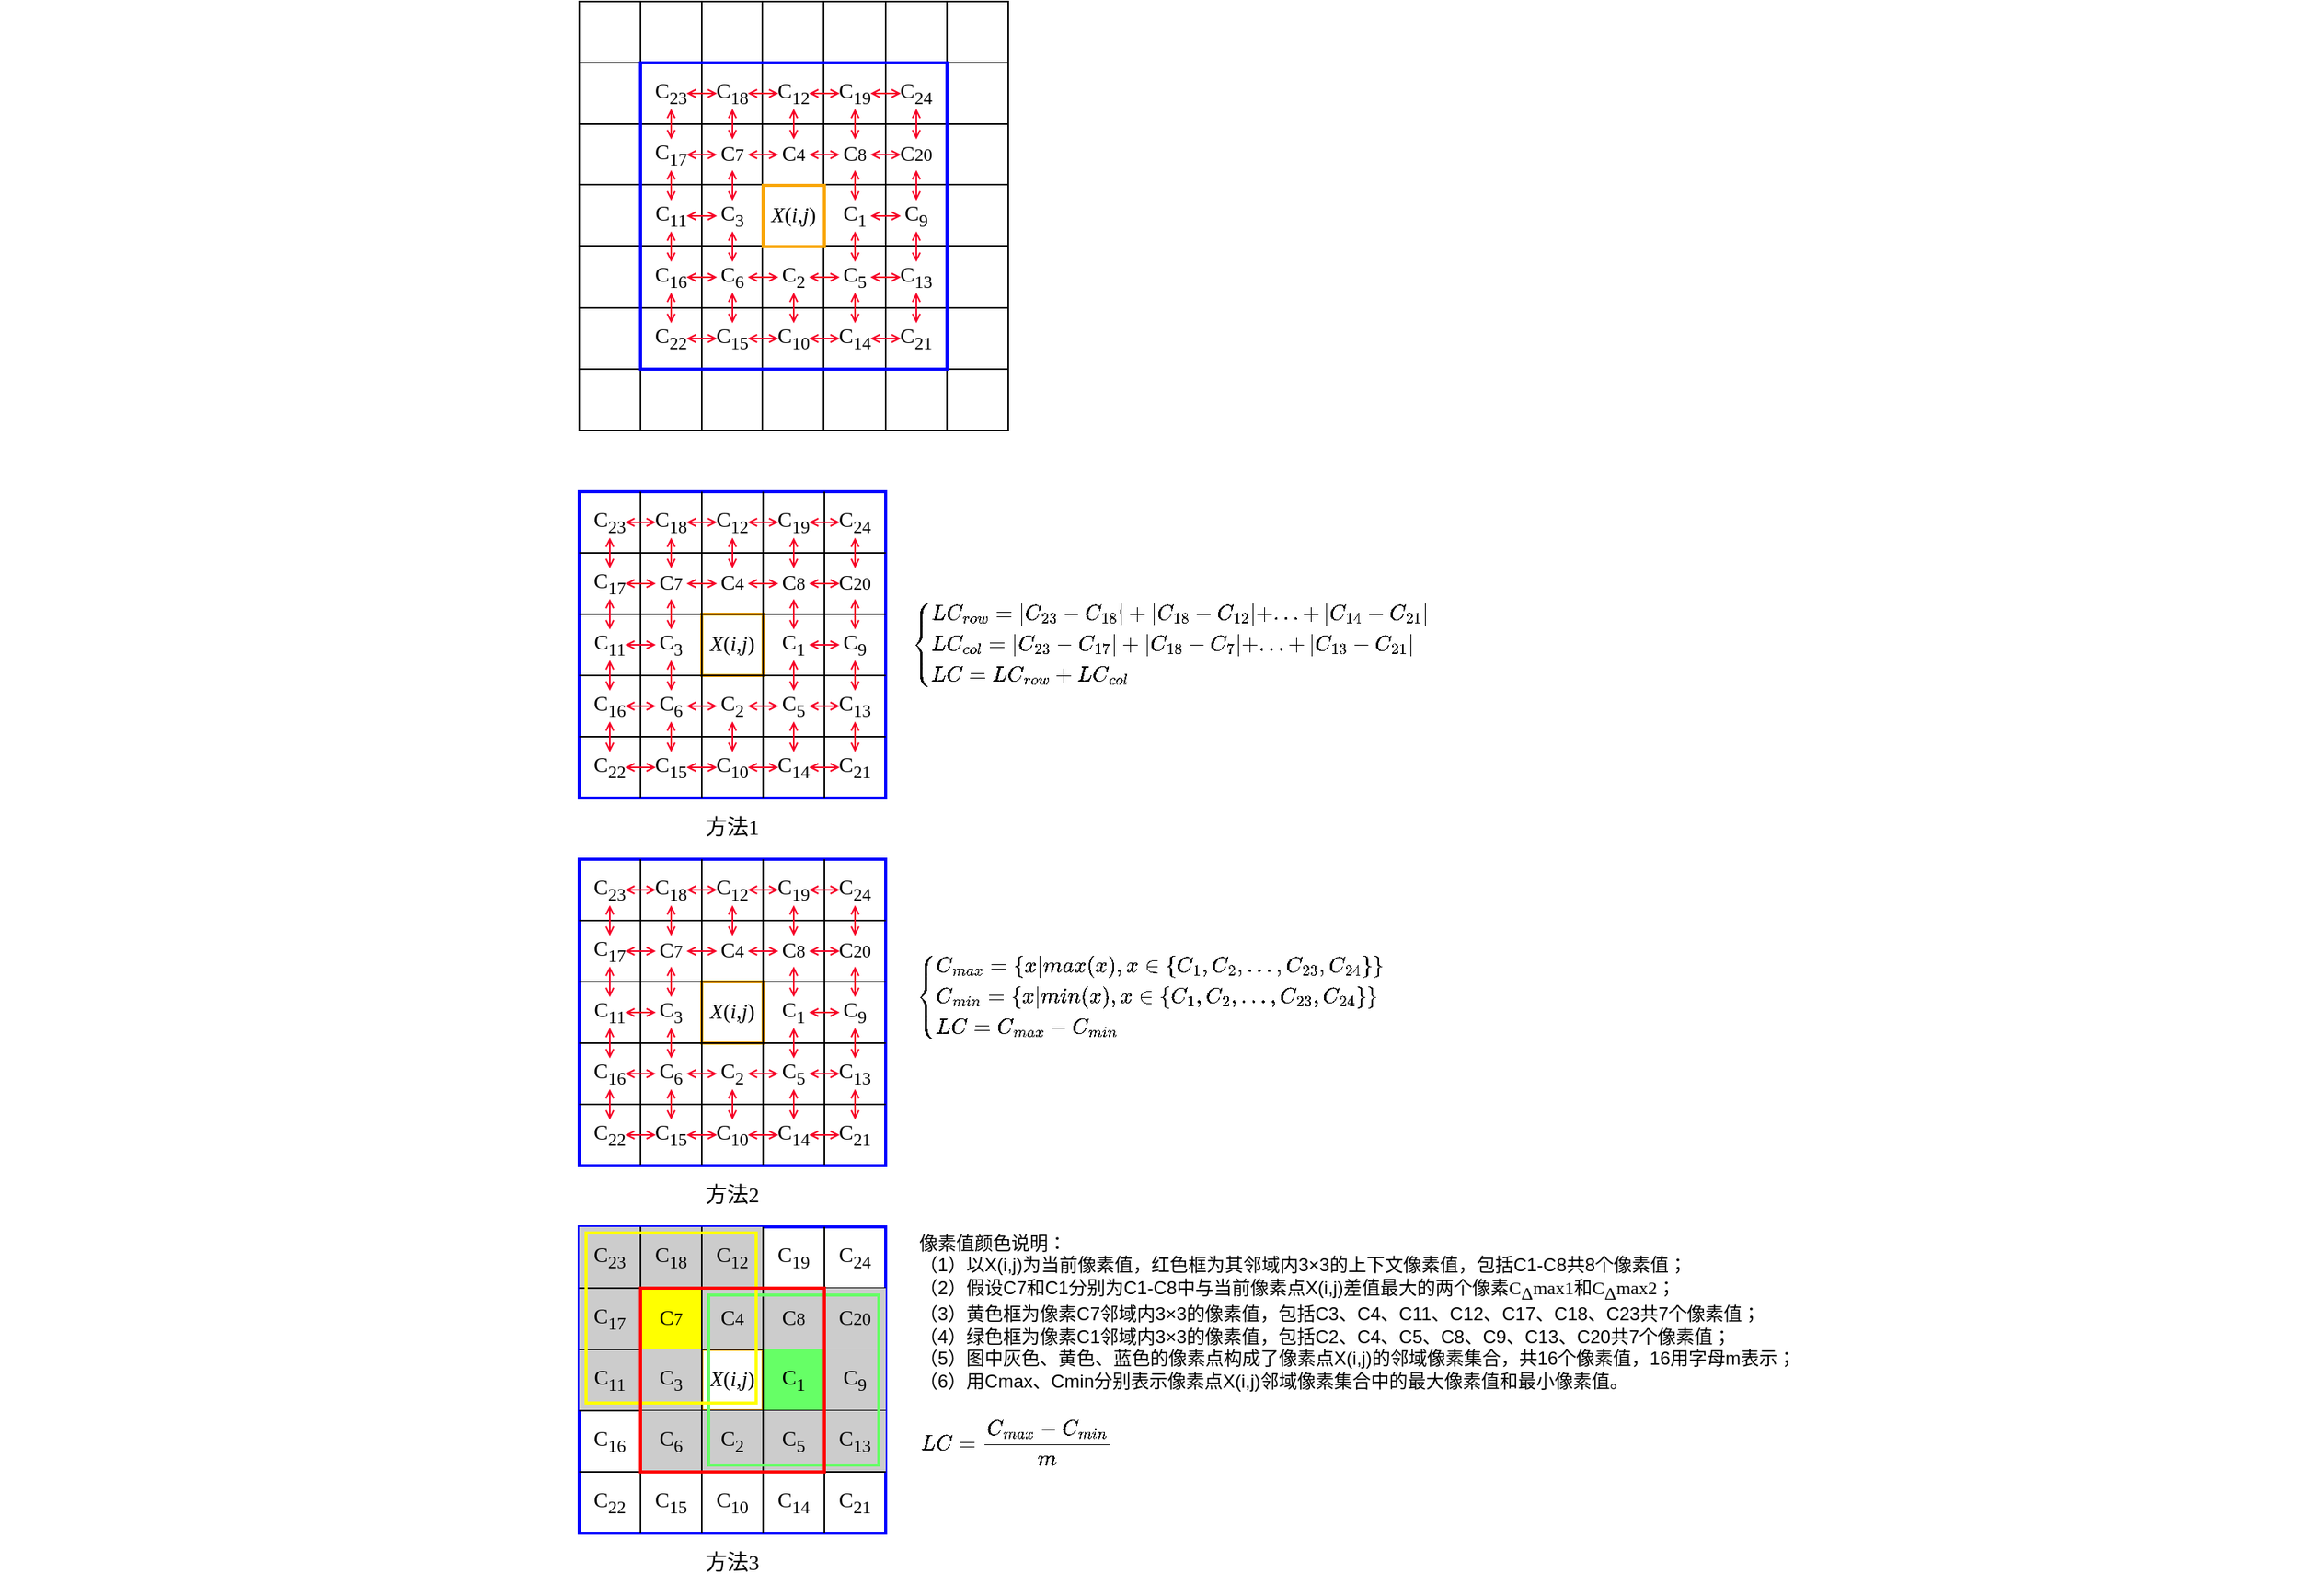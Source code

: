 <mxfile version="16.6.4" type="github"><diagram id="C5RBs43oDa-KdzZeNtuy" name="Page-1"><mxGraphModel dx="1773" dy="588" grid="1" gridSize="10" guides="1" tooltips="1" connect="1" arrows="1" fold="1" page="1" pageScale="1" pageWidth="827" pageHeight="1169" math="1" shadow="0"><root><mxCell id="WIyWlLk6GJQsqaUBKTNV-0"/><mxCell id="WIyWlLk6GJQsqaUBKTNV-1" parent="WIyWlLk6GJQsqaUBKTNV-0"/><mxCell id="-gxEeB3Y2W9WnsFqx0n7-0" value="" style="whiteSpace=wrap;html=1;aspect=fixed;fillColor=none;fontFamily=Times New Roman;" parent="WIyWlLk6GJQsqaUBKTNV-1" vertex="1"><mxGeometry x="80" y="80" width="280" height="280" as="geometry"/></mxCell><mxCell id="-gxEeB3Y2W9WnsFqx0n7-16" value="" style="endArrow=none;html=1;rounded=0;fontFamily=Times New Roman;" parent="WIyWlLk6GJQsqaUBKTNV-1" edge="1"><mxGeometry width="50" height="50" relative="1" as="geometry"><mxPoint x="80" y="120" as="sourcePoint"/><mxPoint x="360" y="120" as="targetPoint"/></mxGeometry></mxCell><mxCell id="-gxEeB3Y2W9WnsFqx0n7-17" value="" style="endArrow=none;html=1;rounded=0;fontFamily=Times New Roman;" parent="WIyWlLk6GJQsqaUBKTNV-1" edge="1"><mxGeometry width="50" height="50" relative="1" as="geometry"><mxPoint x="80" y="160" as="sourcePoint"/><mxPoint x="360" y="160" as="targetPoint"/></mxGeometry></mxCell><mxCell id="-gxEeB3Y2W9WnsFqx0n7-18" value="" style="endArrow=none;html=1;rounded=0;fontFamily=Times New Roman;" parent="WIyWlLk6GJQsqaUBKTNV-1" edge="1"><mxGeometry width="50" height="50" relative="1" as="geometry"><mxPoint x="80" y="199.5" as="sourcePoint"/><mxPoint x="360" y="199.5" as="targetPoint"/></mxGeometry></mxCell><mxCell id="-gxEeB3Y2W9WnsFqx0n7-19" value="" style="endArrow=none;html=1;rounded=0;fontFamily=Times New Roman;" parent="WIyWlLk6GJQsqaUBKTNV-1" edge="1"><mxGeometry width="50" height="50" relative="1" as="geometry"><mxPoint x="80" y="239.5" as="sourcePoint"/><mxPoint x="360" y="239.5" as="targetPoint"/></mxGeometry></mxCell><mxCell id="-gxEeB3Y2W9WnsFqx0n7-20" value="" style="endArrow=none;html=1;rounded=0;fontFamily=Times New Roman;" parent="WIyWlLk6GJQsqaUBKTNV-1" edge="1"><mxGeometry width="50" height="50" relative="1" as="geometry"><mxPoint x="80" y="280" as="sourcePoint"/><mxPoint x="360" y="280" as="targetPoint"/></mxGeometry></mxCell><mxCell id="-gxEeB3Y2W9WnsFqx0n7-21" value="" style="endArrow=none;html=1;rounded=0;fontFamily=Times New Roman;" parent="WIyWlLk6GJQsqaUBKTNV-1" edge="1"><mxGeometry width="50" height="50" relative="1" as="geometry"><mxPoint x="80" y="320" as="sourcePoint"/><mxPoint x="360" y="320" as="targetPoint"/></mxGeometry></mxCell><mxCell id="-gxEeB3Y2W9WnsFqx0n7-22" value="" style="endArrow=none;html=1;rounded=0;fontFamily=Times New Roman;" parent="WIyWlLk6GJQsqaUBKTNV-1" edge="1"><mxGeometry width="50" height="50" relative="1" as="geometry"><mxPoint x="120" y="360" as="sourcePoint"/><mxPoint x="120" y="80" as="targetPoint"/></mxGeometry></mxCell><mxCell id="-gxEeB3Y2W9WnsFqx0n7-23" value="" style="endArrow=none;html=1;rounded=0;fontFamily=Times New Roman;" parent="WIyWlLk6GJQsqaUBKTNV-1" edge="1"><mxGeometry width="50" height="50" relative="1" as="geometry"><mxPoint x="160" y="360" as="sourcePoint"/><mxPoint x="160" y="80" as="targetPoint"/></mxGeometry></mxCell><mxCell id="-gxEeB3Y2W9WnsFqx0n7-24" value="" style="endArrow=none;html=1;rounded=0;fontFamily=Times New Roman;" parent="WIyWlLk6GJQsqaUBKTNV-1" edge="1"><mxGeometry width="50" height="50" relative="1" as="geometry"><mxPoint x="199.5" y="360" as="sourcePoint"/><mxPoint x="199.5" y="80" as="targetPoint"/></mxGeometry></mxCell><mxCell id="-gxEeB3Y2W9WnsFqx0n7-25" value="" style="endArrow=none;html=1;rounded=0;fontFamily=Times New Roman;" parent="WIyWlLk6GJQsqaUBKTNV-1" edge="1"><mxGeometry width="50" height="50" relative="1" as="geometry"><mxPoint x="239.5" y="360" as="sourcePoint"/><mxPoint x="239.5" y="80" as="targetPoint"/></mxGeometry></mxCell><mxCell id="-gxEeB3Y2W9WnsFqx0n7-26" value="" style="endArrow=none;html=1;rounded=0;fontFamily=Times New Roman;" parent="WIyWlLk6GJQsqaUBKTNV-1" edge="1"><mxGeometry width="50" height="50" relative="1" as="geometry"><mxPoint x="280" y="360" as="sourcePoint"/><mxPoint x="280" y="80" as="targetPoint"/></mxGeometry></mxCell><mxCell id="-gxEeB3Y2W9WnsFqx0n7-27" value="" style="endArrow=none;html=1;rounded=0;fontFamily=Times New Roman;" parent="WIyWlLk6GJQsqaUBKTNV-1" edge="1"><mxGeometry width="50" height="50" relative="1" as="geometry"><mxPoint x="320" y="360" as="sourcePoint"/><mxPoint x="320" y="80" as="targetPoint"/></mxGeometry></mxCell><mxCell id="-gxEeB3Y2W9WnsFqx0n7-28" value="" style="whiteSpace=wrap;html=1;aspect=fixed;fillColor=none;strokeColor=#F9A602;strokeWidth=2;fontFamily=Times New Roman;" parent="WIyWlLk6GJQsqaUBKTNV-1" vertex="1"><mxGeometry x="200" y="200" width="40" height="40" as="geometry"/></mxCell><mxCell id="-gxEeB3Y2W9WnsFqx0n7-29" value="" style="whiteSpace=wrap;html=1;aspect=fixed;strokeColor=#0000FF;strokeWidth=2;fillColor=none;fontFamily=Times New Roman;" parent="WIyWlLk6GJQsqaUBKTNV-1" vertex="1"><mxGeometry x="120" y="120" width="200" height="200" as="geometry"/></mxCell><mxCell id="-gxEeB3Y2W9WnsFqx0n7-63" value="&lt;font style=&quot;font-size: 14px&quot;&gt;C&lt;sub&gt;17&lt;/sub&gt;&lt;/font&gt;" style="text;html=1;strokeColor=none;fillColor=none;align=center;verticalAlign=middle;whiteSpace=wrap;rounded=0;fontFamily=Times New Roman;" parent="WIyWlLk6GJQsqaUBKTNV-1" vertex="1"><mxGeometry x="120" y="160" width="40" height="40" as="geometry"/></mxCell><mxCell id="-gxEeB3Y2W9WnsFqx0n7-64" value="&lt;font style=&quot;font-size: 14px&quot;&gt;C&lt;sub&gt;23&lt;/sub&gt;&lt;/font&gt;" style="text;html=1;strokeColor=none;fillColor=none;align=center;verticalAlign=middle;whiteSpace=wrap;rounded=0;fontFamily=Times New Roman;" parent="WIyWlLk6GJQsqaUBKTNV-1" vertex="1"><mxGeometry x="120" y="120" width="40" height="40" as="geometry"/></mxCell><mxCell id="-gxEeB3Y2W9WnsFqx0n7-65" value="&lt;font style=&quot;font-size: 14px&quot;&gt;C&lt;sub&gt;18&lt;/sub&gt;&lt;/font&gt;" style="text;html=1;strokeColor=none;fillColor=none;align=center;verticalAlign=middle;whiteSpace=wrap;rounded=0;fontFamily=Times New Roman;" parent="WIyWlLk6GJQsqaUBKTNV-1" vertex="1"><mxGeometry x="160" y="120" width="40" height="40" as="geometry"/></mxCell><mxCell id="-gxEeB3Y2W9WnsFqx0n7-66" value="&lt;font style=&quot;font-size: 14px&quot;&gt;C&lt;sub&gt;12&lt;/sub&gt;&lt;/font&gt;" style="text;html=1;strokeColor=none;fillColor=none;align=center;verticalAlign=middle;whiteSpace=wrap;rounded=0;fontFamily=Times New Roman;" parent="WIyWlLk6GJQsqaUBKTNV-1" vertex="1"><mxGeometry x="200" y="120" width="40" height="40" as="geometry"/></mxCell><mxCell id="-gxEeB3Y2W9WnsFqx0n7-67" value="&lt;font style=&quot;font-size: 14px&quot;&gt;C&lt;sub&gt;19&lt;/sub&gt;&lt;/font&gt;" style="text;html=1;strokeColor=none;fillColor=none;align=center;verticalAlign=middle;whiteSpace=wrap;rounded=0;fontFamily=Times New Roman;" parent="WIyWlLk6GJQsqaUBKTNV-1" vertex="1"><mxGeometry x="240" y="120" width="40" height="40" as="geometry"/></mxCell><mxCell id="-gxEeB3Y2W9WnsFqx0n7-68" value="&lt;font style=&quot;font-size: 14px&quot;&gt;C&lt;sub&gt;24&lt;/sub&gt;&lt;/font&gt;" style="text;html=1;strokeColor=none;fillColor=none;align=center;verticalAlign=middle;whiteSpace=wrap;rounded=0;fontFamily=Times New Roman;" parent="WIyWlLk6GJQsqaUBKTNV-1" vertex="1"><mxGeometry x="280" y="120" width="40" height="40" as="geometry"/></mxCell><mxCell id="-gxEeB3Y2W9WnsFqx0n7-69" value="&lt;font&gt;&lt;font style=&quot;font-size: 14px&quot;&gt;C&lt;/font&gt;&lt;font style=&quot;font-size: 11.667px&quot;&gt;7&lt;/font&gt;&lt;/font&gt;" style="text;html=1;strokeColor=none;fillColor=none;align=center;verticalAlign=middle;whiteSpace=wrap;rounded=0;fontFamily=Times New Roman;" parent="WIyWlLk6GJQsqaUBKTNV-1" vertex="1"><mxGeometry x="160" y="160" width="40" height="40" as="geometry"/></mxCell><mxCell id="-gxEeB3Y2W9WnsFqx0n7-70" value="&lt;font style=&quot;font-size: 14px&quot;&gt;C&lt;/font&gt;&lt;font style=&quot;font-size: 11.667px&quot;&gt;4&lt;/font&gt;" style="text;html=1;strokeColor=none;fillColor=none;align=center;verticalAlign=middle;whiteSpace=wrap;rounded=0;fontFamily=Times New Roman;" parent="WIyWlLk6GJQsqaUBKTNV-1" vertex="1"><mxGeometry x="200" y="160" width="40" height="40" as="geometry"/></mxCell><mxCell id="-gxEeB3Y2W9WnsFqx0n7-71" value="&lt;font style=&quot;font-size: 14px&quot;&gt;C&lt;/font&gt;&lt;font style=&quot;font-size: 11.667px&quot;&gt;8&lt;/font&gt;" style="text;html=1;strokeColor=none;fillColor=none;align=center;verticalAlign=middle;whiteSpace=wrap;rounded=0;fontFamily=Times New Roman;" parent="WIyWlLk6GJQsqaUBKTNV-1" vertex="1"><mxGeometry x="240" y="160" width="40" height="40" as="geometry"/></mxCell><mxCell id="-gxEeB3Y2W9WnsFqx0n7-72" value="&lt;font style=&quot;font-size: 14px&quot;&gt;C&lt;/font&gt;&lt;font style=&quot;font-size: 11.667px&quot;&gt;20&lt;/font&gt;" style="text;html=1;strokeColor=none;fillColor=none;align=center;verticalAlign=middle;whiteSpace=wrap;rounded=0;fontFamily=Times New Roman;" parent="WIyWlLk6GJQsqaUBKTNV-1" vertex="1"><mxGeometry x="280" y="160" width="40" height="40" as="geometry"/></mxCell><mxCell id="-gxEeB3Y2W9WnsFqx0n7-73" value="&lt;font style=&quot;font-size: 14px&quot;&gt;C&lt;sub&gt;11&lt;/sub&gt;&lt;/font&gt;" style="text;html=1;strokeColor=none;fillColor=none;align=center;verticalAlign=middle;whiteSpace=wrap;rounded=0;fontFamily=Times New Roman;" parent="WIyWlLk6GJQsqaUBKTNV-1" vertex="1"><mxGeometry x="120" y="200" width="40" height="40" as="geometry"/></mxCell><mxCell id="-gxEeB3Y2W9WnsFqx0n7-74" value="&lt;font style=&quot;font-size: 14px&quot;&gt;C&lt;sub&gt;16&lt;/sub&gt;&lt;/font&gt;" style="text;html=1;strokeColor=none;fillColor=none;align=center;verticalAlign=middle;whiteSpace=wrap;rounded=0;fontFamily=Times New Roman;" parent="WIyWlLk6GJQsqaUBKTNV-1" vertex="1"><mxGeometry x="120" y="240" width="40" height="40" as="geometry"/></mxCell><mxCell id="-gxEeB3Y2W9WnsFqx0n7-75" value="&lt;font style=&quot;font-size: 14px&quot;&gt;C&lt;sub&gt;3&lt;/sub&gt;&lt;/font&gt;" style="text;html=1;strokeColor=none;fillColor=none;align=center;verticalAlign=middle;whiteSpace=wrap;rounded=0;fontFamily=Times New Roman;" parent="WIyWlLk6GJQsqaUBKTNV-1" vertex="1"><mxGeometry x="160" y="200" width="40" height="40" as="geometry"/></mxCell><mxCell id="-gxEeB3Y2W9WnsFqx0n7-76" value="&lt;span style=&quot;font-size: 14px&quot;&gt;&lt;i&gt;X&lt;/i&gt;(&lt;i&gt;i&lt;/i&gt;,&lt;i&gt;j&lt;/i&gt;)&lt;/span&gt;" style="text;html=1;strokeColor=none;fillColor=none;align=center;verticalAlign=middle;whiteSpace=wrap;rounded=0;fontFamily=Times New Roman;" parent="WIyWlLk6GJQsqaUBKTNV-1" vertex="1"><mxGeometry x="200" y="200" width="40" height="40" as="geometry"/></mxCell><mxCell id="-gxEeB3Y2W9WnsFqx0n7-77" value="&lt;font style=&quot;font-size: 14px&quot;&gt;C&lt;sub&gt;1&lt;/sub&gt;&lt;/font&gt;" style="text;html=1;strokeColor=none;fillColor=none;align=center;verticalAlign=middle;whiteSpace=wrap;rounded=0;fontFamily=Times New Roman;" parent="WIyWlLk6GJQsqaUBKTNV-1" vertex="1"><mxGeometry x="240" y="200" width="40" height="40" as="geometry"/></mxCell><mxCell id="-gxEeB3Y2W9WnsFqx0n7-78" value="&lt;font style=&quot;font-size: 14px&quot;&gt;C&lt;sub&gt;9&lt;/sub&gt;&lt;/font&gt;" style="text;html=1;strokeColor=none;fillColor=none;align=center;verticalAlign=middle;whiteSpace=wrap;rounded=0;fontFamily=Times New Roman;" parent="WIyWlLk6GJQsqaUBKTNV-1" vertex="1"><mxGeometry x="280" y="200" width="40" height="40" as="geometry"/></mxCell><mxCell id="-gxEeB3Y2W9WnsFqx0n7-79" value="&lt;font style=&quot;font-size: 14px&quot;&gt;C&lt;sub&gt;6&lt;/sub&gt;&lt;/font&gt;" style="text;html=1;strokeColor=none;fillColor=none;align=center;verticalAlign=middle;whiteSpace=wrap;rounded=0;fontFamily=Times New Roman;" parent="WIyWlLk6GJQsqaUBKTNV-1" vertex="1"><mxGeometry x="160" y="240" width="40" height="40" as="geometry"/></mxCell><mxCell id="-gxEeB3Y2W9WnsFqx0n7-80" value="&lt;font style=&quot;font-size: 14px&quot;&gt;C&lt;sub&gt;2&lt;/sub&gt;&lt;/font&gt;" style="text;html=1;strokeColor=none;fillColor=none;align=center;verticalAlign=middle;whiteSpace=wrap;rounded=0;fontFamily=Times New Roman;" parent="WIyWlLk6GJQsqaUBKTNV-1" vertex="1"><mxGeometry x="200" y="240" width="40" height="40" as="geometry"/></mxCell><mxCell id="-gxEeB3Y2W9WnsFqx0n7-81" value="&lt;font style=&quot;font-size: 14px&quot;&gt;C&lt;sub&gt;5&lt;/sub&gt;&lt;/font&gt;" style="text;html=1;strokeColor=none;fillColor=none;align=center;verticalAlign=middle;whiteSpace=wrap;rounded=0;fontFamily=Times New Roman;" parent="WIyWlLk6GJQsqaUBKTNV-1" vertex="1"><mxGeometry x="240" y="240" width="40" height="40" as="geometry"/></mxCell><mxCell id="-gxEeB3Y2W9WnsFqx0n7-82" value="&lt;font style=&quot;font-size: 14px&quot;&gt;C&lt;sub&gt;13&lt;/sub&gt;&lt;/font&gt;" style="text;html=1;strokeColor=none;fillColor=none;align=center;verticalAlign=middle;whiteSpace=wrap;rounded=0;fontFamily=Times New Roman;" parent="WIyWlLk6GJQsqaUBKTNV-1" vertex="1"><mxGeometry x="280" y="240" width="40" height="40" as="geometry"/></mxCell><mxCell id="-gxEeB3Y2W9WnsFqx0n7-83" value="&lt;font style=&quot;font-size: 14px&quot;&gt;C&lt;sub&gt;22&lt;/sub&gt;&lt;/font&gt;" style="text;html=1;strokeColor=none;fillColor=none;align=center;verticalAlign=middle;whiteSpace=wrap;rounded=0;fontFamily=Times New Roman;" parent="WIyWlLk6GJQsqaUBKTNV-1" vertex="1"><mxGeometry x="120" y="280" width="40" height="40" as="geometry"/></mxCell><mxCell id="-gxEeB3Y2W9WnsFqx0n7-84" value="&lt;font style=&quot;font-size: 14px&quot;&gt;C&lt;sub&gt;15&lt;/sub&gt;&lt;/font&gt;" style="text;html=1;strokeColor=none;fillColor=none;align=center;verticalAlign=middle;whiteSpace=wrap;rounded=0;fontFamily=Times New Roman;" parent="WIyWlLk6GJQsqaUBKTNV-1" vertex="1"><mxGeometry x="160" y="280" width="40" height="40" as="geometry"/></mxCell><mxCell id="-gxEeB3Y2W9WnsFqx0n7-85" value="&lt;font style=&quot;font-size: 14px&quot;&gt;C&lt;sub&gt;10&lt;/sub&gt;&lt;/font&gt;" style="text;html=1;strokeColor=none;fillColor=none;align=center;verticalAlign=middle;whiteSpace=wrap;rounded=0;fontFamily=Times New Roman;" parent="WIyWlLk6GJQsqaUBKTNV-1" vertex="1"><mxGeometry x="200" y="280" width="40" height="40" as="geometry"/></mxCell><mxCell id="-gxEeB3Y2W9WnsFqx0n7-86" value="&lt;font style=&quot;font-size: 14px&quot;&gt;C&lt;sub&gt;14&lt;/sub&gt;&lt;/font&gt;" style="text;html=1;strokeColor=none;fillColor=none;align=center;verticalAlign=middle;whiteSpace=wrap;rounded=0;fontFamily=Times New Roman;" parent="WIyWlLk6GJQsqaUBKTNV-1" vertex="1"><mxGeometry x="240" y="280" width="40" height="40" as="geometry"/></mxCell><mxCell id="-gxEeB3Y2W9WnsFqx0n7-87" value="&lt;font style=&quot;font-size: 14px&quot;&gt;C&lt;sub&gt;21&lt;/sub&gt;&lt;/font&gt;" style="text;html=1;strokeColor=none;fillColor=none;align=center;verticalAlign=middle;whiteSpace=wrap;rounded=0;fontFamily=Times New Roman;" parent="WIyWlLk6GJQsqaUBKTNV-1" vertex="1"><mxGeometry x="280" y="280" width="40" height="40" as="geometry"/></mxCell><mxCell id="-gxEeB3Y2W9WnsFqx0n7-93" value="" style="group;fontFamily=Times New Roman;" parent="WIyWlLk6GJQsqaUBKTNV-1" vertex="1" connectable="0"><mxGeometry x="150" y="140" width="140" as="geometry"/></mxCell><mxCell id="-gxEeB3Y2W9WnsFqx0n7-94" value="" style="endArrow=open;startArrow=open;html=1;rounded=0;startFill=0;endFill=0;startSize=4;endSize=4;jumpSize=5;jumpStyle=none;strokeColor=#f60025;fontFamily=Times New Roman;" parent="-gxEeB3Y2W9WnsFqx0n7-93" edge="1"><mxGeometry width="50" height="50" relative="1" as="geometry"><mxPoint x="20" as="sourcePoint"/><mxPoint as="targetPoint"/></mxGeometry></mxCell><mxCell id="-gxEeB3Y2W9WnsFqx0n7-95" value="" style="endArrow=open;startArrow=open;html=1;rounded=0;startFill=0;endFill=0;startSize=4;endSize=4;jumpSize=5;jumpStyle=none;strokeColor=#f60025;fontFamily=Times New Roman;" parent="-gxEeB3Y2W9WnsFqx0n7-93" edge="1"><mxGeometry width="50" height="50" relative="1" as="geometry"><mxPoint x="60" as="sourcePoint"/><mxPoint x="40" as="targetPoint"/></mxGeometry></mxCell><mxCell id="-gxEeB3Y2W9WnsFqx0n7-96" value="" style="endArrow=open;startArrow=open;html=1;rounded=0;startFill=0;endFill=0;startSize=4;endSize=4;jumpSize=5;jumpStyle=none;strokeColor=#f60025;fontFamily=Times New Roman;" parent="-gxEeB3Y2W9WnsFqx0n7-93" edge="1"><mxGeometry width="50" height="50" relative="1" as="geometry"><mxPoint x="140" as="sourcePoint"/><mxPoint x="120" as="targetPoint"/></mxGeometry></mxCell><mxCell id="-gxEeB3Y2W9WnsFqx0n7-97" value="" style="endArrow=open;startArrow=open;html=1;rounded=0;startFill=0;endFill=0;startSize=4;endSize=4;jumpSize=5;jumpStyle=none;strokeColor=#f60025;fontFamily=Times New Roman;" parent="-gxEeB3Y2W9WnsFqx0n7-93" edge="1"><mxGeometry width="50" height="50" relative="1" as="geometry"><mxPoint x="100" as="sourcePoint"/><mxPoint x="80" as="targetPoint"/></mxGeometry></mxCell><mxCell id="-gxEeB3Y2W9WnsFqx0n7-98" value="" style="group;fontFamily=Times New Roman;" parent="WIyWlLk6GJQsqaUBKTNV-1" vertex="1" connectable="0"><mxGeometry x="150" y="180" width="140" as="geometry"/></mxCell><mxCell id="-gxEeB3Y2W9WnsFqx0n7-99" value="" style="endArrow=open;startArrow=open;html=1;rounded=0;startFill=0;endFill=0;startSize=4;endSize=4;jumpSize=5;jumpStyle=none;strokeColor=#f60025;fontFamily=Times New Roman;" parent="-gxEeB3Y2W9WnsFqx0n7-98" edge="1"><mxGeometry width="50" height="50" relative="1" as="geometry"><mxPoint x="20" as="sourcePoint"/><mxPoint as="targetPoint"/></mxGeometry></mxCell><mxCell id="-gxEeB3Y2W9WnsFqx0n7-100" value="" style="endArrow=open;startArrow=open;html=1;rounded=0;startFill=0;endFill=0;startSize=4;endSize=4;jumpSize=5;jumpStyle=none;strokeColor=#f60025;fontFamily=Times New Roman;" parent="-gxEeB3Y2W9WnsFqx0n7-98" edge="1"><mxGeometry width="50" height="50" relative="1" as="geometry"><mxPoint x="60" as="sourcePoint"/><mxPoint x="40" as="targetPoint"/></mxGeometry></mxCell><mxCell id="-gxEeB3Y2W9WnsFqx0n7-101" value="" style="endArrow=open;startArrow=open;html=1;rounded=0;startFill=0;endFill=0;startSize=4;endSize=4;jumpSize=5;jumpStyle=none;strokeColor=#f60025;fontFamily=Times New Roman;" parent="-gxEeB3Y2W9WnsFqx0n7-98" edge="1"><mxGeometry width="50" height="50" relative="1" as="geometry"><mxPoint x="140" as="sourcePoint"/><mxPoint x="120" as="targetPoint"/></mxGeometry></mxCell><mxCell id="-gxEeB3Y2W9WnsFqx0n7-102" value="" style="endArrow=open;startArrow=open;html=1;rounded=0;startFill=0;endFill=0;startSize=4;endSize=4;jumpSize=5;jumpStyle=none;strokeColor=#f60025;fontFamily=Times New Roman;" parent="-gxEeB3Y2W9WnsFqx0n7-98" edge="1"><mxGeometry width="50" height="50" relative="1" as="geometry"><mxPoint x="100" as="sourcePoint"/><mxPoint x="80" as="targetPoint"/></mxGeometry></mxCell><mxCell id="-gxEeB3Y2W9WnsFqx0n7-103" value="" style="group;fontFamily=Times New Roman;" parent="WIyWlLk6GJQsqaUBKTNV-1" vertex="1" connectable="0"><mxGeometry x="150" y="220" width="140" as="geometry"/></mxCell><mxCell id="-gxEeB3Y2W9WnsFqx0n7-104" value="" style="endArrow=open;startArrow=open;html=1;rounded=0;startFill=0;endFill=0;startSize=4;endSize=4;jumpSize=5;jumpStyle=none;strokeColor=#f60025;fontFamily=Times New Roman;" parent="-gxEeB3Y2W9WnsFqx0n7-103" edge="1"><mxGeometry width="50" height="50" relative="1" as="geometry"><mxPoint x="20" as="sourcePoint"/><mxPoint as="targetPoint"/></mxGeometry></mxCell><mxCell id="-gxEeB3Y2W9WnsFqx0n7-106" value="" style="endArrow=open;startArrow=open;html=1;rounded=0;startFill=0;endFill=0;startSize=4;endSize=4;jumpSize=5;jumpStyle=none;strokeColor=#f60025;fontFamily=Times New Roman;" parent="-gxEeB3Y2W9WnsFqx0n7-103" edge="1"><mxGeometry width="50" height="50" relative="1" as="geometry"><mxPoint x="140" as="sourcePoint"/><mxPoint x="120" as="targetPoint"/></mxGeometry></mxCell><mxCell id="-gxEeB3Y2W9WnsFqx0n7-108" value="" style="group;fontFamily=Times New Roman;" parent="WIyWlLk6GJQsqaUBKTNV-1" vertex="1" connectable="0"><mxGeometry x="150" y="260" width="140" as="geometry"/></mxCell><mxCell id="-gxEeB3Y2W9WnsFqx0n7-109" value="" style="endArrow=open;startArrow=open;html=1;rounded=0;startFill=0;endFill=0;startSize=4;endSize=4;jumpSize=5;jumpStyle=none;strokeColor=#f60025;fontFamily=Times New Roman;" parent="-gxEeB3Y2W9WnsFqx0n7-108" edge="1"><mxGeometry width="50" height="50" relative="1" as="geometry"><mxPoint x="20" as="sourcePoint"/><mxPoint as="targetPoint"/></mxGeometry></mxCell><mxCell id="-gxEeB3Y2W9WnsFqx0n7-110" value="" style="endArrow=open;startArrow=open;html=1;rounded=0;startFill=0;endFill=0;startSize=4;endSize=4;jumpSize=5;jumpStyle=none;strokeColor=#f60025;fontFamily=Times New Roman;" parent="-gxEeB3Y2W9WnsFqx0n7-108" edge="1"><mxGeometry width="50" height="50" relative="1" as="geometry"><mxPoint x="60" as="sourcePoint"/><mxPoint x="40" as="targetPoint"/></mxGeometry></mxCell><mxCell id="-gxEeB3Y2W9WnsFqx0n7-111" value="" style="endArrow=open;startArrow=open;html=1;rounded=0;startFill=0;endFill=0;startSize=4;endSize=4;jumpSize=5;jumpStyle=none;strokeColor=#f60025;fontFamily=Times New Roman;" parent="-gxEeB3Y2W9WnsFqx0n7-108" edge="1"><mxGeometry width="50" height="50" relative="1" as="geometry"><mxPoint x="140" as="sourcePoint"/><mxPoint x="120" as="targetPoint"/></mxGeometry></mxCell><mxCell id="-gxEeB3Y2W9WnsFqx0n7-112" value="" style="endArrow=open;startArrow=open;html=1;rounded=0;startFill=0;endFill=0;startSize=4;endSize=4;jumpSize=5;jumpStyle=none;strokeColor=#f60025;fontFamily=Times New Roman;" parent="-gxEeB3Y2W9WnsFqx0n7-108" edge="1"><mxGeometry width="50" height="50" relative="1" as="geometry"><mxPoint x="100" as="sourcePoint"/><mxPoint x="80" as="targetPoint"/></mxGeometry></mxCell><mxCell id="-gxEeB3Y2W9WnsFqx0n7-113" value="" style="group;fontFamily=Times New Roman;" parent="WIyWlLk6GJQsqaUBKTNV-1" vertex="1" connectable="0"><mxGeometry x="150" y="300" width="140" as="geometry"/></mxCell><mxCell id="-gxEeB3Y2W9WnsFqx0n7-114" value="" style="endArrow=open;startArrow=open;html=1;rounded=0;startFill=0;endFill=0;startSize=4;endSize=4;jumpSize=5;jumpStyle=none;strokeColor=#f60025;fontFamily=Times New Roman;" parent="-gxEeB3Y2W9WnsFqx0n7-113" edge="1"><mxGeometry width="50" height="50" relative="1" as="geometry"><mxPoint x="20" as="sourcePoint"/><mxPoint as="targetPoint"/></mxGeometry></mxCell><mxCell id="-gxEeB3Y2W9WnsFqx0n7-115" value="" style="endArrow=open;startArrow=open;html=1;rounded=0;startFill=0;endFill=0;startSize=4;endSize=4;jumpSize=5;jumpStyle=none;strokeColor=#f60025;fontFamily=Times New Roman;" parent="-gxEeB3Y2W9WnsFqx0n7-113" edge="1"><mxGeometry width="50" height="50" relative="1" as="geometry"><mxPoint x="60" as="sourcePoint"/><mxPoint x="40" as="targetPoint"/></mxGeometry></mxCell><mxCell id="-gxEeB3Y2W9WnsFqx0n7-116" value="" style="endArrow=open;startArrow=open;html=1;rounded=0;startFill=0;endFill=0;startSize=4;endSize=4;jumpSize=5;jumpStyle=none;strokeColor=#f60025;fontFamily=Times New Roman;" parent="-gxEeB3Y2W9WnsFqx0n7-113" edge="1"><mxGeometry width="50" height="50" relative="1" as="geometry"><mxPoint x="140" as="sourcePoint"/><mxPoint x="120" as="targetPoint"/></mxGeometry></mxCell><mxCell id="-gxEeB3Y2W9WnsFqx0n7-117" value="" style="endArrow=open;startArrow=open;html=1;rounded=0;startFill=0;endFill=0;startSize=4;endSize=4;jumpSize=5;jumpStyle=none;strokeColor=#f60025;fontFamily=Times New Roman;" parent="-gxEeB3Y2W9WnsFqx0n7-113" edge="1"><mxGeometry width="50" height="50" relative="1" as="geometry"><mxPoint x="100" as="sourcePoint"/><mxPoint x="80" as="targetPoint"/></mxGeometry></mxCell><mxCell id="-gxEeB3Y2W9WnsFqx0n7-118" value="" style="group;fontFamily=Times New Roman;rotation=90;" parent="WIyWlLk6GJQsqaUBKTNV-1" vertex="1" connectable="0"><mxGeometry x="70" y="220" width="140" as="geometry"/></mxCell><mxCell id="-gxEeB3Y2W9WnsFqx0n7-119" value="" style="endArrow=open;startArrow=open;html=1;rounded=0;startFill=0;endFill=0;startSize=4;endSize=4;jumpSize=5;jumpStyle=none;strokeColor=#f60025;fontFamily=Times New Roman;" parent="-gxEeB3Y2W9WnsFqx0n7-118" edge="1"><mxGeometry width="50" height="50" relative="1" as="geometry"><mxPoint x="70" y="-50" as="sourcePoint"/><mxPoint x="70" y="-70" as="targetPoint"/></mxGeometry></mxCell><mxCell id="-gxEeB3Y2W9WnsFqx0n7-120" value="" style="endArrow=open;startArrow=open;html=1;rounded=0;startFill=0;endFill=0;startSize=4;endSize=4;jumpSize=5;jumpStyle=none;strokeColor=#f60025;fontFamily=Times New Roman;" parent="-gxEeB3Y2W9WnsFqx0n7-118" edge="1"><mxGeometry width="50" height="50" relative="1" as="geometry"><mxPoint x="70" y="-10" as="sourcePoint"/><mxPoint x="70" y="-30" as="targetPoint"/></mxGeometry></mxCell><mxCell id="-gxEeB3Y2W9WnsFqx0n7-121" value="" style="endArrow=open;startArrow=open;html=1;rounded=0;startFill=0;endFill=0;startSize=4;endSize=4;jumpSize=5;jumpStyle=none;strokeColor=#f60025;fontFamily=Times New Roman;" parent="-gxEeB3Y2W9WnsFqx0n7-118" edge="1"><mxGeometry width="50" height="50" relative="1" as="geometry"><mxPoint x="70" y="70" as="sourcePoint"/><mxPoint x="70" y="50" as="targetPoint"/></mxGeometry></mxCell><mxCell id="-gxEeB3Y2W9WnsFqx0n7-122" value="" style="endArrow=open;startArrow=open;html=1;rounded=0;startFill=0;endFill=0;startSize=4;endSize=4;jumpSize=5;jumpStyle=none;strokeColor=#f60025;fontFamily=Times New Roman;" parent="-gxEeB3Y2W9WnsFqx0n7-118" edge="1"><mxGeometry width="50" height="50" relative="1" as="geometry"><mxPoint x="70" y="30" as="sourcePoint"/><mxPoint x="70" y="10" as="targetPoint"/></mxGeometry></mxCell><mxCell id="-gxEeB3Y2W9WnsFqx0n7-123" value="" style="group;fontFamily=Times New Roman;rotation=90;" parent="WIyWlLk6GJQsqaUBKTNV-1" vertex="1" connectable="0"><mxGeometry x="110" y="220" width="140" as="geometry"/></mxCell><mxCell id="-gxEeB3Y2W9WnsFqx0n7-124" value="" style="endArrow=open;startArrow=open;html=1;rounded=0;startFill=0;endFill=0;startSize=4;endSize=4;jumpSize=5;jumpStyle=none;strokeColor=#f60025;fontFamily=Times New Roman;" parent="-gxEeB3Y2W9WnsFqx0n7-123" edge="1"><mxGeometry width="50" height="50" relative="1" as="geometry"><mxPoint x="70" y="-50" as="sourcePoint"/><mxPoint x="70" y="-70" as="targetPoint"/></mxGeometry></mxCell><mxCell id="-gxEeB3Y2W9WnsFqx0n7-125" value="" style="endArrow=open;startArrow=open;html=1;rounded=0;startFill=0;endFill=0;startSize=4;endSize=4;jumpSize=5;jumpStyle=none;strokeColor=#f60025;fontFamily=Times New Roman;" parent="-gxEeB3Y2W9WnsFqx0n7-123" edge="1"><mxGeometry width="50" height="50" relative="1" as="geometry"><mxPoint x="70" y="-10" as="sourcePoint"/><mxPoint x="70" y="-30" as="targetPoint"/></mxGeometry></mxCell><mxCell id="-gxEeB3Y2W9WnsFqx0n7-126" value="" style="endArrow=open;startArrow=open;html=1;rounded=0;startFill=0;endFill=0;startSize=4;endSize=4;jumpSize=5;jumpStyle=none;strokeColor=#f60025;fontFamily=Times New Roman;" parent="-gxEeB3Y2W9WnsFqx0n7-123" edge="1"><mxGeometry width="50" height="50" relative="1" as="geometry"><mxPoint x="70" y="70" as="sourcePoint"/><mxPoint x="70" y="50" as="targetPoint"/></mxGeometry></mxCell><mxCell id="-gxEeB3Y2W9WnsFqx0n7-127" value="" style="endArrow=open;startArrow=open;html=1;rounded=0;startFill=0;endFill=0;startSize=4;endSize=4;jumpSize=5;jumpStyle=none;strokeColor=#f60025;fontFamily=Times New Roman;" parent="-gxEeB3Y2W9WnsFqx0n7-123" edge="1"><mxGeometry width="50" height="50" relative="1" as="geometry"><mxPoint x="70" y="30" as="sourcePoint"/><mxPoint x="70" y="10" as="targetPoint"/></mxGeometry></mxCell><mxCell id="-gxEeB3Y2W9WnsFqx0n7-128" value="" style="group;fontFamily=Times New Roman;rotation=90;" parent="WIyWlLk6GJQsqaUBKTNV-1" vertex="1" connectable="0"><mxGeometry x="150" y="220" width="140" as="geometry"/></mxCell><mxCell id="-gxEeB3Y2W9WnsFqx0n7-129" value="" style="endArrow=open;startArrow=open;html=1;rounded=0;startFill=0;endFill=0;startSize=4;endSize=4;jumpSize=5;jumpStyle=none;strokeColor=#f60025;fontFamily=Times New Roman;" parent="-gxEeB3Y2W9WnsFqx0n7-128" edge="1"><mxGeometry width="50" height="50" relative="1" as="geometry"><mxPoint x="70" y="-50" as="sourcePoint"/><mxPoint x="70" y="-70" as="targetPoint"/></mxGeometry></mxCell><mxCell id="-gxEeB3Y2W9WnsFqx0n7-131" value="" style="endArrow=open;startArrow=open;html=1;rounded=0;startFill=0;endFill=0;startSize=4;endSize=4;jumpSize=5;jumpStyle=none;strokeColor=#f60025;fontFamily=Times New Roman;" parent="-gxEeB3Y2W9WnsFqx0n7-128" edge="1"><mxGeometry width="50" height="50" relative="1" as="geometry"><mxPoint x="70" y="70" as="sourcePoint"/><mxPoint x="70" y="50" as="targetPoint"/></mxGeometry></mxCell><mxCell id="-gxEeB3Y2W9WnsFqx0n7-138" value="" style="group;fontFamily=Times New Roman;rotation=90;" parent="WIyWlLk6GJQsqaUBKTNV-1" vertex="1" connectable="0"><mxGeometry x="190" y="220" width="140" as="geometry"/></mxCell><mxCell id="-gxEeB3Y2W9WnsFqx0n7-139" value="" style="endArrow=open;startArrow=open;html=1;rounded=0;startFill=0;endFill=0;startSize=4;endSize=4;jumpSize=5;jumpStyle=none;strokeColor=#f60025;fontFamily=Times New Roman;" parent="-gxEeB3Y2W9WnsFqx0n7-138" edge="1"><mxGeometry width="50" height="50" relative="1" as="geometry"><mxPoint x="70" y="-50" as="sourcePoint"/><mxPoint x="70" y="-70" as="targetPoint"/></mxGeometry></mxCell><mxCell id="-gxEeB3Y2W9WnsFqx0n7-140" value="" style="endArrow=open;startArrow=open;html=1;rounded=0;startFill=0;endFill=0;startSize=4;endSize=4;jumpSize=5;jumpStyle=none;strokeColor=#f60025;fontFamily=Times New Roman;" parent="-gxEeB3Y2W9WnsFqx0n7-138" edge="1"><mxGeometry width="50" height="50" relative="1" as="geometry"><mxPoint x="70" y="-10" as="sourcePoint"/><mxPoint x="70" y="-30" as="targetPoint"/></mxGeometry></mxCell><mxCell id="-gxEeB3Y2W9WnsFqx0n7-141" value="" style="endArrow=open;startArrow=open;html=1;rounded=0;startFill=0;endFill=0;startSize=4;endSize=4;jumpSize=5;jumpStyle=none;strokeColor=#f60025;fontFamily=Times New Roman;" parent="-gxEeB3Y2W9WnsFqx0n7-138" edge="1"><mxGeometry width="50" height="50" relative="1" as="geometry"><mxPoint x="70" y="70" as="sourcePoint"/><mxPoint x="70" y="50" as="targetPoint"/></mxGeometry></mxCell><mxCell id="-gxEeB3Y2W9WnsFqx0n7-142" value="" style="endArrow=open;startArrow=open;html=1;rounded=0;startFill=0;endFill=0;startSize=4;endSize=4;jumpSize=5;jumpStyle=none;strokeColor=#f60025;fontFamily=Times New Roman;" parent="-gxEeB3Y2W9WnsFqx0n7-138" edge="1"><mxGeometry width="50" height="50" relative="1" as="geometry"><mxPoint x="70" y="30" as="sourcePoint"/><mxPoint x="70" y="10" as="targetPoint"/></mxGeometry></mxCell><mxCell id="-gxEeB3Y2W9WnsFqx0n7-143" value="" style="group;fontFamily=Times New Roman;rotation=90;" parent="WIyWlLk6GJQsqaUBKTNV-1" vertex="1" connectable="0"><mxGeometry x="230" y="220" width="140" as="geometry"/></mxCell><mxCell id="-gxEeB3Y2W9WnsFqx0n7-144" value="" style="endArrow=open;startArrow=open;html=1;rounded=0;startFill=0;endFill=0;startSize=4;endSize=4;jumpSize=5;jumpStyle=none;strokeColor=#f60025;fontFamily=Times New Roman;" parent="-gxEeB3Y2W9WnsFqx0n7-143" edge="1"><mxGeometry width="50" height="50" relative="1" as="geometry"><mxPoint x="70" y="-50" as="sourcePoint"/><mxPoint x="70" y="-70" as="targetPoint"/></mxGeometry></mxCell><mxCell id="-gxEeB3Y2W9WnsFqx0n7-145" value="" style="endArrow=open;startArrow=open;html=1;rounded=0;startFill=0;endFill=0;startSize=4;endSize=4;jumpSize=5;jumpStyle=none;strokeColor=#f60025;fontFamily=Times New Roman;" parent="-gxEeB3Y2W9WnsFqx0n7-143" edge="1"><mxGeometry width="50" height="50" relative="1" as="geometry"><mxPoint x="70" y="-10" as="sourcePoint"/><mxPoint x="70" y="-30" as="targetPoint"/></mxGeometry></mxCell><mxCell id="-gxEeB3Y2W9WnsFqx0n7-146" value="" style="endArrow=open;startArrow=open;html=1;rounded=0;startFill=0;endFill=0;startSize=4;endSize=4;jumpSize=5;jumpStyle=none;strokeColor=#f60025;fontFamily=Times New Roman;" parent="-gxEeB3Y2W9WnsFqx0n7-143" edge="1"><mxGeometry width="50" height="50" relative="1" as="geometry"><mxPoint x="70" y="70" as="sourcePoint"/><mxPoint x="70" y="50" as="targetPoint"/></mxGeometry></mxCell><mxCell id="-gxEeB3Y2W9WnsFqx0n7-147" value="" style="endArrow=open;startArrow=open;html=1;rounded=0;startFill=0;endFill=0;startSize=4;endSize=4;jumpSize=5;jumpStyle=none;strokeColor=#f60025;fontFamily=Times New Roman;" parent="-gxEeB3Y2W9WnsFqx0n7-143" edge="1"><mxGeometry width="50" height="50" relative="1" as="geometry"><mxPoint x="70" y="30" as="sourcePoint"/><mxPoint x="70" y="10" as="targetPoint"/></mxGeometry></mxCell><mxCell id="G4Bu0ofE5GSFCIpOPI9A-0" value="" style="group" parent="WIyWlLk6GJQsqaUBKTNV-1" vertex="1" connectable="0"><mxGeometry x="80" y="400" width="200" height="200" as="geometry"/></mxCell><mxCell id="-gxEeB3Y2W9WnsFqx0n7-161" value="" style="whiteSpace=wrap;html=1;aspect=fixed;fillColor=none;strokeColor=#F9A602;strokeWidth=2;fontFamily=Times New Roman;" parent="G4Bu0ofE5GSFCIpOPI9A-0" vertex="1"><mxGeometry x="80" y="80" width="40" height="40" as="geometry"/></mxCell><mxCell id="-gxEeB3Y2W9WnsFqx0n7-162" value="" style="whiteSpace=wrap;html=1;aspect=fixed;strokeColor=#0000FF;strokeWidth=2;fillColor=none;fontFamily=Times New Roman;" parent="G4Bu0ofE5GSFCIpOPI9A-0" vertex="1"><mxGeometry width="200" height="200" as="geometry"/></mxCell><mxCell id="-gxEeB3Y2W9WnsFqx0n7-163" value="&lt;font style=&quot;font-size: 14px&quot;&gt;C&lt;sub&gt;17&lt;/sub&gt;&lt;/font&gt;" style="text;html=1;strokeColor=none;fillColor=none;align=center;verticalAlign=middle;whiteSpace=wrap;rounded=0;fontFamily=Times New Roman;" parent="G4Bu0ofE5GSFCIpOPI9A-0" vertex="1"><mxGeometry y="40" width="40" height="40" as="geometry"/></mxCell><mxCell id="-gxEeB3Y2W9WnsFqx0n7-164" value="&lt;font style=&quot;font-size: 14px&quot;&gt;C&lt;sub&gt;23&lt;/sub&gt;&lt;/font&gt;" style="text;html=1;strokeColor=none;fillColor=none;align=center;verticalAlign=middle;whiteSpace=wrap;rounded=0;fontFamily=Times New Roman;" parent="G4Bu0ofE5GSFCIpOPI9A-0" vertex="1"><mxGeometry width="40" height="40" as="geometry"/></mxCell><mxCell id="-gxEeB3Y2W9WnsFqx0n7-165" value="&lt;font style=&quot;font-size: 14px&quot;&gt;C&lt;sub&gt;18&lt;/sub&gt;&lt;/font&gt;" style="text;html=1;strokeColor=none;fillColor=none;align=center;verticalAlign=middle;whiteSpace=wrap;rounded=0;fontFamily=Times New Roman;" parent="G4Bu0ofE5GSFCIpOPI9A-0" vertex="1"><mxGeometry x="40" width="40" height="40" as="geometry"/></mxCell><mxCell id="-gxEeB3Y2W9WnsFqx0n7-166" value="&lt;font style=&quot;font-size: 14px&quot;&gt;C&lt;sub&gt;12&lt;/sub&gt;&lt;/font&gt;" style="text;html=1;strokeColor=none;fillColor=none;align=center;verticalAlign=middle;whiteSpace=wrap;rounded=0;fontFamily=Times New Roman;" parent="G4Bu0ofE5GSFCIpOPI9A-0" vertex="1"><mxGeometry x="80" width="40" height="40" as="geometry"/></mxCell><mxCell id="-gxEeB3Y2W9WnsFqx0n7-167" value="&lt;font style=&quot;font-size: 14px&quot;&gt;C&lt;sub&gt;19&lt;/sub&gt;&lt;/font&gt;" style="text;html=1;strokeColor=none;fillColor=none;align=center;verticalAlign=middle;whiteSpace=wrap;rounded=0;fontFamily=Times New Roman;" parent="G4Bu0ofE5GSFCIpOPI9A-0" vertex="1"><mxGeometry x="120" width="40" height="40" as="geometry"/></mxCell><mxCell id="-gxEeB3Y2W9WnsFqx0n7-168" value="&lt;font style=&quot;font-size: 14px&quot;&gt;C&lt;sub&gt;24&lt;/sub&gt;&lt;/font&gt;" style="text;html=1;strokeColor=none;fillColor=none;align=center;verticalAlign=middle;whiteSpace=wrap;rounded=0;fontFamily=Times New Roman;" parent="G4Bu0ofE5GSFCIpOPI9A-0" vertex="1"><mxGeometry x="160" width="40" height="40" as="geometry"/></mxCell><mxCell id="-gxEeB3Y2W9WnsFqx0n7-150" value="" style="endArrow=none;html=1;rounded=0;fontFamily=Times New Roman;entryX=1;entryY=1;entryDx=0;entryDy=0;exitX=0;exitY=1;exitDx=0;exitDy=0;" parent="G4Bu0ofE5GSFCIpOPI9A-0" source="-gxEeB3Y2W9WnsFqx0n7-164" target="-gxEeB3Y2W9WnsFqx0n7-168" edge="1"><mxGeometry width="50" height="50" relative="1" as="geometry"><mxPoint x="-40" y="40" as="sourcePoint"/><mxPoint x="240" y="40" as="targetPoint"/></mxGeometry></mxCell><mxCell id="-gxEeB3Y2W9WnsFqx0n7-169" value="&lt;font&gt;&lt;font style=&quot;font-size: 14px&quot;&gt;C&lt;/font&gt;&lt;font style=&quot;font-size: 11.667px&quot;&gt;7&lt;/font&gt;&lt;/font&gt;" style="text;html=1;strokeColor=none;fillColor=none;align=center;verticalAlign=middle;whiteSpace=wrap;rounded=0;fontFamily=Times New Roman;" parent="G4Bu0ofE5GSFCIpOPI9A-0" vertex="1"><mxGeometry x="40" y="40" width="40" height="40" as="geometry"/></mxCell><mxCell id="-gxEeB3Y2W9WnsFqx0n7-170" value="&lt;font style=&quot;font-size: 14px&quot;&gt;C&lt;/font&gt;&lt;font style=&quot;font-size: 11.667px&quot;&gt;4&lt;/font&gt;" style="text;html=1;strokeColor=none;fillColor=none;align=center;verticalAlign=middle;whiteSpace=wrap;rounded=0;fontFamily=Times New Roman;" parent="G4Bu0ofE5GSFCIpOPI9A-0" vertex="1"><mxGeometry x="80" y="40" width="40" height="40" as="geometry"/></mxCell><mxCell id="-gxEeB3Y2W9WnsFqx0n7-171" value="&lt;font style=&quot;font-size: 14px&quot;&gt;C&lt;/font&gt;&lt;font style=&quot;font-size: 11.667px&quot;&gt;8&lt;/font&gt;" style="text;html=1;strokeColor=none;fillColor=none;align=center;verticalAlign=middle;whiteSpace=wrap;rounded=0;fontFamily=Times New Roman;" parent="G4Bu0ofE5GSFCIpOPI9A-0" vertex="1"><mxGeometry x="120" y="40" width="40" height="40" as="geometry"/></mxCell><mxCell id="-gxEeB3Y2W9WnsFqx0n7-172" value="&lt;font style=&quot;font-size: 14px&quot;&gt;C&lt;/font&gt;&lt;font style=&quot;font-size: 11.667px&quot;&gt;20&lt;/font&gt;" style="text;html=1;strokeColor=none;fillColor=none;align=center;verticalAlign=middle;whiteSpace=wrap;rounded=0;fontFamily=Times New Roman;" parent="G4Bu0ofE5GSFCIpOPI9A-0" vertex="1"><mxGeometry x="160" y="40" width="40" height="40" as="geometry"/></mxCell><mxCell id="-gxEeB3Y2W9WnsFqx0n7-173" value="&lt;font style=&quot;font-size: 14px&quot;&gt;C&lt;sub&gt;11&lt;/sub&gt;&lt;/font&gt;" style="text;html=1;strokeColor=none;fillColor=none;align=center;verticalAlign=middle;whiteSpace=wrap;rounded=0;fontFamily=Times New Roman;" parent="G4Bu0ofE5GSFCIpOPI9A-0" vertex="1"><mxGeometry y="80" width="40" height="40" as="geometry"/></mxCell><mxCell id="-gxEeB3Y2W9WnsFqx0n7-151" value="" style="endArrow=none;html=1;rounded=0;fontFamily=Times New Roman;entryX=1;entryY=1;entryDx=0;entryDy=0;exitX=0;exitY=0;exitDx=0;exitDy=0;" parent="G4Bu0ofE5GSFCIpOPI9A-0" source="-gxEeB3Y2W9WnsFqx0n7-173" target="-gxEeB3Y2W9WnsFqx0n7-172" edge="1"><mxGeometry width="50" height="50" relative="1" as="geometry"><mxPoint x="-40" y="79.5" as="sourcePoint"/><mxPoint x="240" y="79.5" as="targetPoint"/></mxGeometry></mxCell><mxCell id="-gxEeB3Y2W9WnsFqx0n7-174" value="&lt;font style=&quot;font-size: 14px&quot;&gt;C&lt;sub&gt;16&lt;/sub&gt;&lt;/font&gt;" style="text;html=1;strokeColor=none;fillColor=none;align=center;verticalAlign=middle;whiteSpace=wrap;rounded=0;fontFamily=Times New Roman;" parent="G4Bu0ofE5GSFCIpOPI9A-0" vertex="1"><mxGeometry y="120" width="40" height="40" as="geometry"/></mxCell><mxCell id="-gxEeB3Y2W9WnsFqx0n7-175" value="&lt;font style=&quot;font-size: 14px&quot;&gt;C&lt;sub&gt;3&lt;/sub&gt;&lt;/font&gt;" style="text;html=1;strokeColor=none;fillColor=none;align=center;verticalAlign=middle;whiteSpace=wrap;rounded=0;fontFamily=Times New Roman;" parent="G4Bu0ofE5GSFCIpOPI9A-0" vertex="1"><mxGeometry x="40" y="80" width="40" height="40" as="geometry"/></mxCell><mxCell id="-gxEeB3Y2W9WnsFqx0n7-176" value="&lt;span style=&quot;font-size: 14px&quot;&gt;&lt;i&gt;X&lt;/i&gt;(&lt;i&gt;i&lt;/i&gt;,&lt;i&gt;j&lt;/i&gt;)&lt;/span&gt;" style="text;html=1;strokeColor=none;fillColor=none;align=center;verticalAlign=middle;whiteSpace=wrap;rounded=0;fontFamily=Times New Roman;" parent="G4Bu0ofE5GSFCIpOPI9A-0" vertex="1"><mxGeometry x="80" y="80" width="40" height="40" as="geometry"/></mxCell><mxCell id="-gxEeB3Y2W9WnsFqx0n7-177" value="&lt;font style=&quot;font-size: 14px&quot;&gt;C&lt;sub&gt;1&lt;/sub&gt;&lt;/font&gt;" style="text;html=1;strokeColor=none;fillColor=none;align=center;verticalAlign=middle;whiteSpace=wrap;rounded=0;fontFamily=Times New Roman;" parent="G4Bu0ofE5GSFCIpOPI9A-0" vertex="1"><mxGeometry x="120" y="80" width="40" height="40" as="geometry"/></mxCell><mxCell id="-gxEeB3Y2W9WnsFqx0n7-178" value="&lt;font style=&quot;font-size: 14px&quot;&gt;C&lt;sub&gt;9&lt;/sub&gt;&lt;/font&gt;" style="text;html=1;strokeColor=none;fillColor=none;align=center;verticalAlign=middle;whiteSpace=wrap;rounded=0;fontFamily=Times New Roman;" parent="G4Bu0ofE5GSFCIpOPI9A-0" vertex="1"><mxGeometry x="160" y="80" width="40" height="40" as="geometry"/></mxCell><mxCell id="-gxEeB3Y2W9WnsFqx0n7-152" value="" style="endArrow=none;html=1;rounded=0;fontFamily=Times New Roman;entryX=1;entryY=1;entryDx=0;entryDy=0;exitX=0;exitY=0;exitDx=0;exitDy=0;" parent="G4Bu0ofE5GSFCIpOPI9A-0" source="-gxEeB3Y2W9WnsFqx0n7-174" target="-gxEeB3Y2W9WnsFqx0n7-178" edge="1"><mxGeometry width="50" height="50" relative="1" as="geometry"><mxPoint x="-40" y="119.5" as="sourcePoint"/><mxPoint x="240" y="119.5" as="targetPoint"/></mxGeometry></mxCell><mxCell id="-gxEeB3Y2W9WnsFqx0n7-179" value="&lt;font style=&quot;font-size: 14px&quot;&gt;C&lt;sub&gt;6&lt;/sub&gt;&lt;/font&gt;" style="text;html=1;strokeColor=none;fillColor=none;align=center;verticalAlign=middle;whiteSpace=wrap;rounded=0;fontFamily=Times New Roman;" parent="G4Bu0ofE5GSFCIpOPI9A-0" vertex="1"><mxGeometry x="40" y="120" width="40" height="40" as="geometry"/></mxCell><mxCell id="-gxEeB3Y2W9WnsFqx0n7-180" value="&lt;font style=&quot;font-size: 14px&quot;&gt;C&lt;sub&gt;2&lt;/sub&gt;&lt;/font&gt;" style="text;html=1;strokeColor=none;fillColor=none;align=center;verticalAlign=middle;whiteSpace=wrap;rounded=0;fontFamily=Times New Roman;" parent="G4Bu0ofE5GSFCIpOPI9A-0" vertex="1"><mxGeometry x="80" y="120" width="40" height="40" as="geometry"/></mxCell><mxCell id="-gxEeB3Y2W9WnsFqx0n7-181" value="&lt;font style=&quot;font-size: 14px&quot;&gt;C&lt;sub&gt;5&lt;/sub&gt;&lt;/font&gt;" style="text;html=1;strokeColor=none;fillColor=none;align=center;verticalAlign=middle;whiteSpace=wrap;rounded=0;fontFamily=Times New Roman;" parent="G4Bu0ofE5GSFCIpOPI9A-0" vertex="1"><mxGeometry x="120" y="120" width="40" height="40" as="geometry"/></mxCell><mxCell id="-gxEeB3Y2W9WnsFqx0n7-182" value="&lt;font style=&quot;font-size: 14px&quot;&gt;C&lt;sub&gt;13&lt;/sub&gt;&lt;/font&gt;" style="text;html=1;strokeColor=none;fillColor=none;align=center;verticalAlign=middle;whiteSpace=wrap;rounded=0;fontFamily=Times New Roman;" parent="G4Bu0ofE5GSFCIpOPI9A-0" vertex="1"><mxGeometry x="160" y="120" width="40" height="40" as="geometry"/></mxCell><mxCell id="-gxEeB3Y2W9WnsFqx0n7-183" value="&lt;font style=&quot;font-size: 14px&quot;&gt;C&lt;sub&gt;22&lt;/sub&gt;&lt;/font&gt;" style="text;html=1;strokeColor=none;fillColor=none;align=center;verticalAlign=middle;whiteSpace=wrap;rounded=0;fontFamily=Times New Roman;" parent="G4Bu0ofE5GSFCIpOPI9A-0" vertex="1"><mxGeometry y="160" width="40" height="40" as="geometry"/></mxCell><mxCell id="-gxEeB3Y2W9WnsFqx0n7-184" value="&lt;font style=&quot;font-size: 14px&quot;&gt;C&lt;sub&gt;15&lt;/sub&gt;&lt;/font&gt;" style="text;html=1;strokeColor=none;fillColor=none;align=center;verticalAlign=middle;whiteSpace=wrap;rounded=0;fontFamily=Times New Roman;" parent="G4Bu0ofE5GSFCIpOPI9A-0" vertex="1"><mxGeometry x="40" y="160" width="40" height="40" as="geometry"/></mxCell><mxCell id="-gxEeB3Y2W9WnsFqx0n7-156" value="" style="endArrow=none;html=1;rounded=0;fontFamily=Times New Roman;exitX=0;exitY=1;exitDx=0;exitDy=0;entryX=0;entryY=0;entryDx=0;entryDy=0;" parent="G4Bu0ofE5GSFCIpOPI9A-0" source="-gxEeB3Y2W9WnsFqx0n7-184" target="-gxEeB3Y2W9WnsFqx0n7-165" edge="1"><mxGeometry width="50" height="50" relative="1" as="geometry"><mxPoint x="40" y="240" as="sourcePoint"/><mxPoint x="40" y="-40" as="targetPoint"/></mxGeometry></mxCell><mxCell id="-gxEeB3Y2W9WnsFqx0n7-157" value="" style="endArrow=none;html=1;rounded=0;fontFamily=Times New Roman;exitX=1;exitY=1;exitDx=0;exitDy=0;entryX=1;entryY=0;entryDx=0;entryDy=0;" parent="G4Bu0ofE5GSFCIpOPI9A-0" source="-gxEeB3Y2W9WnsFqx0n7-184" target="-gxEeB3Y2W9WnsFqx0n7-165" edge="1"><mxGeometry width="50" height="50" relative="1" as="geometry"><mxPoint x="79.5" y="240" as="sourcePoint"/><mxPoint x="79.5" y="-40" as="targetPoint"/></mxGeometry></mxCell><mxCell id="-gxEeB3Y2W9WnsFqx0n7-185" value="&lt;font style=&quot;font-size: 14px&quot;&gt;C&lt;sub&gt;10&lt;/sub&gt;&lt;/font&gt;" style="text;html=1;strokeColor=none;fillColor=none;align=center;verticalAlign=middle;whiteSpace=wrap;rounded=0;fontFamily=Times New Roman;" parent="G4Bu0ofE5GSFCIpOPI9A-0" vertex="1"><mxGeometry x="80" y="160" width="40" height="40" as="geometry"/></mxCell><mxCell id="-gxEeB3Y2W9WnsFqx0n7-158" value="" style="endArrow=none;html=1;rounded=0;fontFamily=Times New Roman;exitX=1;exitY=1;exitDx=0;exitDy=0;entryX=1;entryY=0;entryDx=0;entryDy=0;" parent="G4Bu0ofE5GSFCIpOPI9A-0" source="-gxEeB3Y2W9WnsFqx0n7-185" target="-gxEeB3Y2W9WnsFqx0n7-166" edge="1"><mxGeometry width="50" height="50" relative="1" as="geometry"><mxPoint x="119.5" y="240" as="sourcePoint"/><mxPoint x="119.5" y="-40" as="targetPoint"/></mxGeometry></mxCell><mxCell id="-gxEeB3Y2W9WnsFqx0n7-186" value="&lt;font style=&quot;font-size: 14px&quot;&gt;C&lt;sub&gt;14&lt;/sub&gt;&lt;/font&gt;" style="text;html=1;strokeColor=none;fillColor=none;align=center;verticalAlign=middle;whiteSpace=wrap;rounded=0;fontFamily=Times New Roman;" parent="G4Bu0ofE5GSFCIpOPI9A-0" vertex="1"><mxGeometry x="120" y="160" width="40" height="40" as="geometry"/></mxCell><mxCell id="-gxEeB3Y2W9WnsFqx0n7-187" value="&lt;font style=&quot;font-size: 14px&quot;&gt;C&lt;sub&gt;21&lt;/sub&gt;&lt;/font&gt;" style="text;html=1;strokeColor=none;fillColor=none;align=center;verticalAlign=middle;whiteSpace=wrap;rounded=0;fontFamily=Times New Roman;" parent="G4Bu0ofE5GSFCIpOPI9A-0" vertex="1"><mxGeometry x="160" y="160" width="40" height="40" as="geometry"/></mxCell><mxCell id="-gxEeB3Y2W9WnsFqx0n7-159" value="" style="endArrow=none;html=1;rounded=0;fontFamily=Times New Roman;exitX=0;exitY=1;exitDx=0;exitDy=0;entryX=0;entryY=0;entryDx=0;entryDy=0;" parent="G4Bu0ofE5GSFCIpOPI9A-0" source="-gxEeB3Y2W9WnsFqx0n7-187" target="-gxEeB3Y2W9WnsFqx0n7-168" edge="1"><mxGeometry width="50" height="50" relative="1" as="geometry"><mxPoint x="160" y="240" as="sourcePoint"/><mxPoint x="160" y="-40" as="targetPoint"/></mxGeometry></mxCell><mxCell id="-gxEeB3Y2W9WnsFqx0n7-153" value="" style="endArrow=none;html=1;rounded=0;fontFamily=Times New Roman;entryX=1;entryY=0;entryDx=0;entryDy=0;exitX=0;exitY=0;exitDx=0;exitDy=0;" parent="G4Bu0ofE5GSFCIpOPI9A-0" source="-gxEeB3Y2W9WnsFqx0n7-183" target="-gxEeB3Y2W9WnsFqx0n7-187" edge="1"><mxGeometry width="50" height="50" relative="1" as="geometry"><mxPoint x="-40" y="160" as="sourcePoint"/><mxPoint x="240" y="160" as="targetPoint"/></mxGeometry></mxCell><mxCell id="-gxEeB3Y2W9WnsFqx0n7-188" value="" style="group;fontFamily=Times New Roman;" parent="G4Bu0ofE5GSFCIpOPI9A-0" vertex="1" connectable="0"><mxGeometry x="30" y="20" width="140" as="geometry"/></mxCell><mxCell id="-gxEeB3Y2W9WnsFqx0n7-189" value="" style="endArrow=open;startArrow=open;html=1;rounded=0;startFill=0;endFill=0;startSize=4;endSize=4;jumpSize=5;jumpStyle=none;strokeColor=#f60025;fontFamily=Times New Roman;" parent="-gxEeB3Y2W9WnsFqx0n7-188" edge="1"><mxGeometry width="50" height="50" relative="1" as="geometry"><mxPoint x="20" as="sourcePoint"/><mxPoint as="targetPoint"/></mxGeometry></mxCell><mxCell id="-gxEeB3Y2W9WnsFqx0n7-190" value="" style="endArrow=open;startArrow=open;html=1;rounded=0;startFill=0;endFill=0;startSize=4;endSize=4;jumpSize=5;jumpStyle=none;strokeColor=#f60025;fontFamily=Times New Roman;" parent="-gxEeB3Y2W9WnsFqx0n7-188" edge="1"><mxGeometry width="50" height="50" relative="1" as="geometry"><mxPoint x="60" as="sourcePoint"/><mxPoint x="40" as="targetPoint"/></mxGeometry></mxCell><mxCell id="-gxEeB3Y2W9WnsFqx0n7-191" value="" style="endArrow=open;startArrow=open;html=1;rounded=0;startFill=0;endFill=0;startSize=4;endSize=4;jumpSize=5;jumpStyle=none;strokeColor=#f60025;fontFamily=Times New Roman;" parent="-gxEeB3Y2W9WnsFqx0n7-188" edge="1"><mxGeometry width="50" height="50" relative="1" as="geometry"><mxPoint x="140" as="sourcePoint"/><mxPoint x="120" as="targetPoint"/></mxGeometry></mxCell><mxCell id="-gxEeB3Y2W9WnsFqx0n7-192" value="" style="endArrow=open;startArrow=open;html=1;rounded=0;startFill=0;endFill=0;startSize=4;endSize=4;jumpSize=5;jumpStyle=none;strokeColor=#f60025;fontFamily=Times New Roman;" parent="-gxEeB3Y2W9WnsFqx0n7-188" edge="1"><mxGeometry width="50" height="50" relative="1" as="geometry"><mxPoint x="100" as="sourcePoint"/><mxPoint x="80" as="targetPoint"/></mxGeometry></mxCell><mxCell id="-gxEeB3Y2W9WnsFqx0n7-193" value="" style="group;fontFamily=Times New Roman;" parent="G4Bu0ofE5GSFCIpOPI9A-0" vertex="1" connectable="0"><mxGeometry x="30" y="60" width="140" as="geometry"/></mxCell><mxCell id="-gxEeB3Y2W9WnsFqx0n7-194" value="" style="endArrow=open;startArrow=open;html=1;rounded=0;startFill=0;endFill=0;startSize=4;endSize=4;jumpSize=5;jumpStyle=none;strokeColor=#f60025;fontFamily=Times New Roman;" parent="-gxEeB3Y2W9WnsFqx0n7-193" edge="1"><mxGeometry width="50" height="50" relative="1" as="geometry"><mxPoint x="20" as="sourcePoint"/><mxPoint as="targetPoint"/></mxGeometry></mxCell><mxCell id="-gxEeB3Y2W9WnsFqx0n7-195" value="" style="endArrow=open;startArrow=open;html=1;rounded=0;startFill=0;endFill=0;startSize=4;endSize=4;jumpSize=5;jumpStyle=none;strokeColor=#f60025;fontFamily=Times New Roman;" parent="-gxEeB3Y2W9WnsFqx0n7-193" edge="1"><mxGeometry width="50" height="50" relative="1" as="geometry"><mxPoint x="60" as="sourcePoint"/><mxPoint x="40" as="targetPoint"/></mxGeometry></mxCell><mxCell id="-gxEeB3Y2W9WnsFqx0n7-196" value="" style="endArrow=open;startArrow=open;html=1;rounded=0;startFill=0;endFill=0;startSize=4;endSize=4;jumpSize=5;jumpStyle=none;strokeColor=#f60025;fontFamily=Times New Roman;" parent="-gxEeB3Y2W9WnsFqx0n7-193" edge="1"><mxGeometry width="50" height="50" relative="1" as="geometry"><mxPoint x="140" as="sourcePoint"/><mxPoint x="120" as="targetPoint"/></mxGeometry></mxCell><mxCell id="-gxEeB3Y2W9WnsFqx0n7-197" value="" style="endArrow=open;startArrow=open;html=1;rounded=0;startFill=0;endFill=0;startSize=4;endSize=4;jumpSize=5;jumpStyle=none;strokeColor=#f60025;fontFamily=Times New Roman;" parent="-gxEeB3Y2W9WnsFqx0n7-193" edge="1"><mxGeometry width="50" height="50" relative="1" as="geometry"><mxPoint x="100" as="sourcePoint"/><mxPoint x="80" as="targetPoint"/></mxGeometry></mxCell><mxCell id="-gxEeB3Y2W9WnsFqx0n7-198" value="" style="group;fontFamily=Times New Roman;" parent="G4Bu0ofE5GSFCIpOPI9A-0" vertex="1" connectable="0"><mxGeometry x="30" y="100" width="140" as="geometry"/></mxCell><mxCell id="-gxEeB3Y2W9WnsFqx0n7-199" value="" style="endArrow=open;startArrow=open;html=1;rounded=0;startFill=0;endFill=0;startSize=4;endSize=4;jumpSize=5;jumpStyle=none;strokeColor=#f60025;fontFamily=Times New Roman;" parent="-gxEeB3Y2W9WnsFqx0n7-198" edge="1"><mxGeometry width="50" height="50" relative="1" as="geometry"><mxPoint x="20" as="sourcePoint"/><mxPoint as="targetPoint"/></mxGeometry></mxCell><mxCell id="-gxEeB3Y2W9WnsFqx0n7-200" value="" style="endArrow=open;startArrow=open;html=1;rounded=0;startFill=0;endFill=0;startSize=4;endSize=4;jumpSize=5;jumpStyle=none;strokeColor=#f60025;fontFamily=Times New Roman;" parent="-gxEeB3Y2W9WnsFqx0n7-198" edge="1"><mxGeometry width="50" height="50" relative="1" as="geometry"><mxPoint x="140" as="sourcePoint"/><mxPoint x="120" as="targetPoint"/></mxGeometry></mxCell><mxCell id="-gxEeB3Y2W9WnsFqx0n7-201" value="" style="group;fontFamily=Times New Roman;" parent="G4Bu0ofE5GSFCIpOPI9A-0" vertex="1" connectable="0"><mxGeometry x="30" y="140" width="140" as="geometry"/></mxCell><mxCell id="-gxEeB3Y2W9WnsFqx0n7-202" value="" style="endArrow=open;startArrow=open;html=1;rounded=0;startFill=0;endFill=0;startSize=4;endSize=4;jumpSize=5;jumpStyle=none;strokeColor=#f60025;fontFamily=Times New Roman;" parent="-gxEeB3Y2W9WnsFqx0n7-201" edge="1"><mxGeometry width="50" height="50" relative="1" as="geometry"><mxPoint x="20" as="sourcePoint"/><mxPoint as="targetPoint"/></mxGeometry></mxCell><mxCell id="-gxEeB3Y2W9WnsFqx0n7-203" value="" style="endArrow=open;startArrow=open;html=1;rounded=0;startFill=0;endFill=0;startSize=4;endSize=4;jumpSize=5;jumpStyle=none;strokeColor=#f60025;fontFamily=Times New Roman;" parent="-gxEeB3Y2W9WnsFqx0n7-201" edge="1"><mxGeometry width="50" height="50" relative="1" as="geometry"><mxPoint x="60" as="sourcePoint"/><mxPoint x="40" as="targetPoint"/></mxGeometry></mxCell><mxCell id="-gxEeB3Y2W9WnsFqx0n7-204" value="" style="endArrow=open;startArrow=open;html=1;rounded=0;startFill=0;endFill=0;startSize=4;endSize=4;jumpSize=5;jumpStyle=none;strokeColor=#f60025;fontFamily=Times New Roman;" parent="-gxEeB3Y2W9WnsFqx0n7-201" edge="1"><mxGeometry width="50" height="50" relative="1" as="geometry"><mxPoint x="140" as="sourcePoint"/><mxPoint x="120" as="targetPoint"/></mxGeometry></mxCell><mxCell id="-gxEeB3Y2W9WnsFqx0n7-205" value="" style="endArrow=open;startArrow=open;html=1;rounded=0;startFill=0;endFill=0;startSize=4;endSize=4;jumpSize=5;jumpStyle=none;strokeColor=#f60025;fontFamily=Times New Roman;" parent="-gxEeB3Y2W9WnsFqx0n7-201" edge="1"><mxGeometry width="50" height="50" relative="1" as="geometry"><mxPoint x="100" as="sourcePoint"/><mxPoint x="80" as="targetPoint"/></mxGeometry></mxCell><mxCell id="-gxEeB3Y2W9WnsFqx0n7-206" value="" style="group;fontFamily=Times New Roman;" parent="G4Bu0ofE5GSFCIpOPI9A-0" vertex="1" connectable="0"><mxGeometry x="30" y="180" width="140" as="geometry"/></mxCell><mxCell id="-gxEeB3Y2W9WnsFqx0n7-207" value="" style="endArrow=open;startArrow=open;html=1;rounded=0;startFill=0;endFill=0;startSize=4;endSize=4;jumpSize=5;jumpStyle=none;strokeColor=#f60025;fontFamily=Times New Roman;" parent="-gxEeB3Y2W9WnsFqx0n7-206" edge="1"><mxGeometry width="50" height="50" relative="1" as="geometry"><mxPoint x="20" as="sourcePoint"/><mxPoint as="targetPoint"/></mxGeometry></mxCell><mxCell id="-gxEeB3Y2W9WnsFqx0n7-208" value="" style="endArrow=open;startArrow=open;html=1;rounded=0;startFill=0;endFill=0;startSize=4;endSize=4;jumpSize=5;jumpStyle=none;strokeColor=#f60025;fontFamily=Times New Roman;" parent="-gxEeB3Y2W9WnsFqx0n7-206" edge="1"><mxGeometry width="50" height="50" relative="1" as="geometry"><mxPoint x="60" as="sourcePoint"/><mxPoint x="40" as="targetPoint"/></mxGeometry></mxCell><mxCell id="-gxEeB3Y2W9WnsFqx0n7-209" value="" style="endArrow=open;startArrow=open;html=1;rounded=0;startFill=0;endFill=0;startSize=4;endSize=4;jumpSize=5;jumpStyle=none;strokeColor=#f60025;fontFamily=Times New Roman;" parent="-gxEeB3Y2W9WnsFqx0n7-206" edge="1"><mxGeometry width="50" height="50" relative="1" as="geometry"><mxPoint x="140" as="sourcePoint"/><mxPoint x="120" as="targetPoint"/></mxGeometry></mxCell><mxCell id="-gxEeB3Y2W9WnsFqx0n7-210" value="" style="endArrow=open;startArrow=open;html=1;rounded=0;startFill=0;endFill=0;startSize=4;endSize=4;jumpSize=5;jumpStyle=none;strokeColor=#f60025;fontFamily=Times New Roman;" parent="-gxEeB3Y2W9WnsFqx0n7-206" edge="1"><mxGeometry width="50" height="50" relative="1" as="geometry"><mxPoint x="100" as="sourcePoint"/><mxPoint x="80" as="targetPoint"/></mxGeometry></mxCell><mxCell id="-gxEeB3Y2W9WnsFqx0n7-211" value="" style="group;fontFamily=Times New Roman;rotation=90;" parent="G4Bu0ofE5GSFCIpOPI9A-0" vertex="1" connectable="0"><mxGeometry x="-50" y="100" width="140" as="geometry"/></mxCell><mxCell id="-gxEeB3Y2W9WnsFqx0n7-212" value="" style="endArrow=open;startArrow=open;html=1;rounded=0;startFill=0;endFill=0;startSize=4;endSize=4;jumpSize=5;jumpStyle=none;strokeColor=#f60025;fontFamily=Times New Roman;" parent="-gxEeB3Y2W9WnsFqx0n7-211" edge="1"><mxGeometry width="50" height="50" relative="1" as="geometry"><mxPoint x="70" y="-50" as="sourcePoint"/><mxPoint x="70" y="-70" as="targetPoint"/></mxGeometry></mxCell><mxCell id="-gxEeB3Y2W9WnsFqx0n7-213" value="" style="endArrow=open;startArrow=open;html=1;rounded=0;startFill=0;endFill=0;startSize=4;endSize=4;jumpSize=5;jumpStyle=none;strokeColor=#f60025;fontFamily=Times New Roman;" parent="-gxEeB3Y2W9WnsFqx0n7-211" edge="1"><mxGeometry width="50" height="50" relative="1" as="geometry"><mxPoint x="70" y="-10" as="sourcePoint"/><mxPoint x="70" y="-30" as="targetPoint"/></mxGeometry></mxCell><mxCell id="-gxEeB3Y2W9WnsFqx0n7-214" value="" style="endArrow=open;startArrow=open;html=1;rounded=0;startFill=0;endFill=0;startSize=4;endSize=4;jumpSize=5;jumpStyle=none;strokeColor=#f60025;fontFamily=Times New Roman;" parent="-gxEeB3Y2W9WnsFqx0n7-211" edge="1"><mxGeometry width="50" height="50" relative="1" as="geometry"><mxPoint x="70" y="70" as="sourcePoint"/><mxPoint x="70" y="50" as="targetPoint"/></mxGeometry></mxCell><mxCell id="-gxEeB3Y2W9WnsFqx0n7-215" value="" style="endArrow=open;startArrow=open;html=1;rounded=0;startFill=0;endFill=0;startSize=4;endSize=4;jumpSize=5;jumpStyle=none;strokeColor=#f60025;fontFamily=Times New Roman;" parent="-gxEeB3Y2W9WnsFqx0n7-211" edge="1"><mxGeometry width="50" height="50" relative="1" as="geometry"><mxPoint x="70" y="30" as="sourcePoint"/><mxPoint x="70" y="10" as="targetPoint"/></mxGeometry></mxCell><mxCell id="-gxEeB3Y2W9WnsFqx0n7-216" value="" style="group;fontFamily=Times New Roman;rotation=90;" parent="G4Bu0ofE5GSFCIpOPI9A-0" vertex="1" connectable="0"><mxGeometry x="-10" y="100" width="140" as="geometry"/></mxCell><mxCell id="-gxEeB3Y2W9WnsFqx0n7-217" value="" style="endArrow=open;startArrow=open;html=1;rounded=0;startFill=0;endFill=0;startSize=4;endSize=4;jumpSize=5;jumpStyle=none;strokeColor=#f60025;fontFamily=Times New Roman;" parent="-gxEeB3Y2W9WnsFqx0n7-216" edge="1"><mxGeometry width="50" height="50" relative="1" as="geometry"><mxPoint x="70" y="-50" as="sourcePoint"/><mxPoint x="70" y="-70" as="targetPoint"/></mxGeometry></mxCell><mxCell id="-gxEeB3Y2W9WnsFqx0n7-218" value="" style="endArrow=open;startArrow=open;html=1;rounded=0;startFill=0;endFill=0;startSize=4;endSize=4;jumpSize=5;jumpStyle=none;strokeColor=#f60025;fontFamily=Times New Roman;" parent="-gxEeB3Y2W9WnsFqx0n7-216" edge="1"><mxGeometry width="50" height="50" relative="1" as="geometry"><mxPoint x="70" y="-10" as="sourcePoint"/><mxPoint x="70" y="-30" as="targetPoint"/></mxGeometry></mxCell><mxCell id="-gxEeB3Y2W9WnsFqx0n7-219" value="" style="endArrow=open;startArrow=open;html=1;rounded=0;startFill=0;endFill=0;startSize=4;endSize=4;jumpSize=5;jumpStyle=none;strokeColor=#f60025;fontFamily=Times New Roman;" parent="-gxEeB3Y2W9WnsFqx0n7-216" edge="1"><mxGeometry width="50" height="50" relative="1" as="geometry"><mxPoint x="70" y="70" as="sourcePoint"/><mxPoint x="70" y="50" as="targetPoint"/></mxGeometry></mxCell><mxCell id="-gxEeB3Y2W9WnsFqx0n7-220" value="" style="endArrow=open;startArrow=open;html=1;rounded=0;startFill=0;endFill=0;startSize=4;endSize=4;jumpSize=5;jumpStyle=none;strokeColor=#f60025;fontFamily=Times New Roman;" parent="-gxEeB3Y2W9WnsFqx0n7-216" edge="1"><mxGeometry width="50" height="50" relative="1" as="geometry"><mxPoint x="70" y="30" as="sourcePoint"/><mxPoint x="70" y="10" as="targetPoint"/></mxGeometry></mxCell><mxCell id="-gxEeB3Y2W9WnsFqx0n7-221" value="" style="group;fontFamily=Times New Roman;rotation=90;" parent="G4Bu0ofE5GSFCIpOPI9A-0" vertex="1" connectable="0"><mxGeometry x="30" y="100" width="140" as="geometry"/></mxCell><mxCell id="-gxEeB3Y2W9WnsFqx0n7-222" value="" style="endArrow=open;startArrow=open;html=1;rounded=0;startFill=0;endFill=0;startSize=4;endSize=4;jumpSize=5;jumpStyle=none;strokeColor=#f60025;fontFamily=Times New Roman;" parent="-gxEeB3Y2W9WnsFqx0n7-221" edge="1"><mxGeometry width="50" height="50" relative="1" as="geometry"><mxPoint x="70" y="-50" as="sourcePoint"/><mxPoint x="70" y="-70" as="targetPoint"/></mxGeometry></mxCell><mxCell id="-gxEeB3Y2W9WnsFqx0n7-223" value="" style="endArrow=open;startArrow=open;html=1;rounded=0;startFill=0;endFill=0;startSize=4;endSize=4;jumpSize=5;jumpStyle=none;strokeColor=#f60025;fontFamily=Times New Roman;" parent="-gxEeB3Y2W9WnsFqx0n7-221" edge="1"><mxGeometry width="50" height="50" relative="1" as="geometry"><mxPoint x="70" y="70" as="sourcePoint"/><mxPoint x="70" y="50" as="targetPoint"/></mxGeometry></mxCell><mxCell id="-gxEeB3Y2W9WnsFqx0n7-224" value="" style="group;fontFamily=Times New Roman;rotation=90;" parent="G4Bu0ofE5GSFCIpOPI9A-0" vertex="1" connectable="0"><mxGeometry x="70" y="100" width="140" as="geometry"/></mxCell><mxCell id="-gxEeB3Y2W9WnsFqx0n7-225" value="" style="endArrow=open;startArrow=open;html=1;rounded=0;startFill=0;endFill=0;startSize=4;endSize=4;jumpSize=5;jumpStyle=none;strokeColor=#f60025;fontFamily=Times New Roman;" parent="-gxEeB3Y2W9WnsFqx0n7-224" edge="1"><mxGeometry width="50" height="50" relative="1" as="geometry"><mxPoint x="70" y="-50" as="sourcePoint"/><mxPoint x="70" y="-70" as="targetPoint"/></mxGeometry></mxCell><mxCell id="-gxEeB3Y2W9WnsFqx0n7-226" value="" style="endArrow=open;startArrow=open;html=1;rounded=0;startFill=0;endFill=0;startSize=4;endSize=4;jumpSize=5;jumpStyle=none;strokeColor=#f60025;fontFamily=Times New Roman;" parent="-gxEeB3Y2W9WnsFqx0n7-224" edge="1"><mxGeometry width="50" height="50" relative="1" as="geometry"><mxPoint x="70" y="-10" as="sourcePoint"/><mxPoint x="70" y="-30" as="targetPoint"/></mxGeometry></mxCell><mxCell id="-gxEeB3Y2W9WnsFqx0n7-227" value="" style="endArrow=open;startArrow=open;html=1;rounded=0;startFill=0;endFill=0;startSize=4;endSize=4;jumpSize=5;jumpStyle=none;strokeColor=#f60025;fontFamily=Times New Roman;" parent="-gxEeB3Y2W9WnsFqx0n7-224" edge="1"><mxGeometry width="50" height="50" relative="1" as="geometry"><mxPoint x="70" y="70" as="sourcePoint"/><mxPoint x="70" y="50" as="targetPoint"/></mxGeometry></mxCell><mxCell id="-gxEeB3Y2W9WnsFqx0n7-228" value="" style="endArrow=open;startArrow=open;html=1;rounded=0;startFill=0;endFill=0;startSize=4;endSize=4;jumpSize=5;jumpStyle=none;strokeColor=#f60025;fontFamily=Times New Roman;" parent="-gxEeB3Y2W9WnsFqx0n7-224" edge="1"><mxGeometry width="50" height="50" relative="1" as="geometry"><mxPoint x="70" y="30" as="sourcePoint"/><mxPoint x="70" y="10" as="targetPoint"/></mxGeometry></mxCell><mxCell id="-gxEeB3Y2W9WnsFqx0n7-229" value="" style="group;fontFamily=Times New Roman;rotation=90;" parent="G4Bu0ofE5GSFCIpOPI9A-0" vertex="1" connectable="0"><mxGeometry x="110" y="100" width="140" as="geometry"/></mxCell><mxCell id="-gxEeB3Y2W9WnsFqx0n7-230" value="" style="endArrow=open;startArrow=open;html=1;rounded=0;startFill=0;endFill=0;startSize=4;endSize=4;jumpSize=5;jumpStyle=none;strokeColor=#f60025;fontFamily=Times New Roman;" parent="-gxEeB3Y2W9WnsFqx0n7-229" edge="1"><mxGeometry width="50" height="50" relative="1" as="geometry"><mxPoint x="70" y="-50" as="sourcePoint"/><mxPoint x="70" y="-70" as="targetPoint"/></mxGeometry></mxCell><mxCell id="-gxEeB3Y2W9WnsFqx0n7-231" value="" style="endArrow=open;startArrow=open;html=1;rounded=0;startFill=0;endFill=0;startSize=4;endSize=4;jumpSize=5;jumpStyle=none;strokeColor=#f60025;fontFamily=Times New Roman;" parent="-gxEeB3Y2W9WnsFqx0n7-229" edge="1"><mxGeometry width="50" height="50" relative="1" as="geometry"><mxPoint x="70" y="-10" as="sourcePoint"/><mxPoint x="70" y="-30" as="targetPoint"/></mxGeometry></mxCell><mxCell id="-gxEeB3Y2W9WnsFqx0n7-232" value="" style="endArrow=open;startArrow=open;html=1;rounded=0;startFill=0;endFill=0;startSize=4;endSize=4;jumpSize=5;jumpStyle=none;strokeColor=#f60025;fontFamily=Times New Roman;" parent="-gxEeB3Y2W9WnsFqx0n7-229" edge="1"><mxGeometry width="50" height="50" relative="1" as="geometry"><mxPoint x="70" y="70" as="sourcePoint"/><mxPoint x="70" y="50" as="targetPoint"/></mxGeometry></mxCell><mxCell id="-gxEeB3Y2W9WnsFqx0n7-233" value="" style="endArrow=open;startArrow=open;html=1;rounded=0;startFill=0;endFill=0;startSize=4;endSize=4;jumpSize=5;jumpStyle=none;strokeColor=#f60025;fontFamily=Times New Roman;" parent="-gxEeB3Y2W9WnsFqx0n7-229" edge="1"><mxGeometry width="50" height="50" relative="1" as="geometry"><mxPoint x="70" y="30" as="sourcePoint"/><mxPoint x="70" y="10" as="targetPoint"/></mxGeometry></mxCell><mxCell id="G4Bu0ofE5GSFCIpOPI9A-1" value="&lt;span style=&quot;font-size: 14px&quot;&gt;方法1&lt;/span&gt;" style="text;html=1;strokeColor=none;fillColor=none;align=center;verticalAlign=middle;whiteSpace=wrap;rounded=0;fontFamily=Times New Roman;" parent="WIyWlLk6GJQsqaUBKTNV-1" vertex="1"><mxGeometry x="160" y="600" width="40" height="40" as="geometry"/></mxCell><mxCell id="G4Bu0ofE5GSFCIpOPI9A-3" value="$$\left\{\begin{array}{l}LC_{row} =\left | C_{23}-C_{18} \right |+\left | C_{18}-C_{12} \right |+...+\left | C_{14}-C_{21} \right |\\ LC_{col} =\left | C_{23}-C_{17} \right |+\left | C_{18}-C_{7} \right |+...+\left | C_{13}-C_{21} \right |\\ LC= LC_{row}+LC_{col}\end{array}\right.$$" style="text;html=1;align=center;verticalAlign=middle;resizable=0;points=[];autosize=1;strokeColor=none;fillColor=none;" parent="WIyWlLk6GJQsqaUBKTNV-1" vertex="1"><mxGeometry x="-240" y="490" width="1410" height="20" as="geometry"/></mxCell><mxCell id="G4Bu0ofE5GSFCIpOPI9A-4" value="" style="group" parent="WIyWlLk6GJQsqaUBKTNV-1" vertex="1" connectable="0"><mxGeometry x="80" y="640" width="200" height="200" as="geometry"/></mxCell><mxCell id="G4Bu0ofE5GSFCIpOPI9A-5" value="" style="whiteSpace=wrap;html=1;aspect=fixed;fillColor=none;strokeColor=#F9A602;strokeWidth=2;fontFamily=Times New Roman;" parent="G4Bu0ofE5GSFCIpOPI9A-4" vertex="1"><mxGeometry x="80" y="80" width="40" height="40" as="geometry"/></mxCell><mxCell id="G4Bu0ofE5GSFCIpOPI9A-6" value="" style="whiteSpace=wrap;html=1;aspect=fixed;strokeColor=#0000FF;strokeWidth=2;fillColor=none;fontFamily=Times New Roman;" parent="G4Bu0ofE5GSFCIpOPI9A-4" vertex="1"><mxGeometry width="200" height="200" as="geometry"/></mxCell><mxCell id="G4Bu0ofE5GSFCIpOPI9A-7" value="&lt;font style=&quot;font-size: 14px&quot;&gt;C&lt;sub&gt;17&lt;/sub&gt;&lt;/font&gt;" style="text;html=1;strokeColor=none;fillColor=none;align=center;verticalAlign=middle;whiteSpace=wrap;rounded=0;fontFamily=Times New Roman;" parent="G4Bu0ofE5GSFCIpOPI9A-4" vertex="1"><mxGeometry y="40" width="40" height="40" as="geometry"/></mxCell><mxCell id="G4Bu0ofE5GSFCIpOPI9A-8" value="&lt;font style=&quot;font-size: 14px&quot;&gt;C&lt;sub&gt;23&lt;/sub&gt;&lt;/font&gt;" style="text;html=1;strokeColor=none;fillColor=none;align=center;verticalAlign=middle;whiteSpace=wrap;rounded=0;fontFamily=Times New Roman;" parent="G4Bu0ofE5GSFCIpOPI9A-4" vertex="1"><mxGeometry width="40" height="40" as="geometry"/></mxCell><mxCell id="G4Bu0ofE5GSFCIpOPI9A-9" value="&lt;font style=&quot;font-size: 14px&quot;&gt;C&lt;sub&gt;18&lt;/sub&gt;&lt;/font&gt;" style="text;html=1;strokeColor=none;fillColor=none;align=center;verticalAlign=middle;whiteSpace=wrap;rounded=0;fontFamily=Times New Roman;" parent="G4Bu0ofE5GSFCIpOPI9A-4" vertex="1"><mxGeometry x="40" width="40" height="40" as="geometry"/></mxCell><mxCell id="G4Bu0ofE5GSFCIpOPI9A-10" value="&lt;font style=&quot;font-size: 14px&quot;&gt;C&lt;sub&gt;12&lt;/sub&gt;&lt;/font&gt;" style="text;html=1;strokeColor=none;fillColor=none;align=center;verticalAlign=middle;whiteSpace=wrap;rounded=0;fontFamily=Times New Roman;" parent="G4Bu0ofE5GSFCIpOPI9A-4" vertex="1"><mxGeometry x="80" width="40" height="40" as="geometry"/></mxCell><mxCell id="G4Bu0ofE5GSFCIpOPI9A-11" value="&lt;font style=&quot;font-size: 14px&quot;&gt;C&lt;sub&gt;19&lt;/sub&gt;&lt;/font&gt;" style="text;html=1;strokeColor=none;fillColor=none;align=center;verticalAlign=middle;whiteSpace=wrap;rounded=0;fontFamily=Times New Roman;" parent="G4Bu0ofE5GSFCIpOPI9A-4" vertex="1"><mxGeometry x="120" width="40" height="40" as="geometry"/></mxCell><mxCell id="G4Bu0ofE5GSFCIpOPI9A-12" value="&lt;font style=&quot;font-size: 14px&quot;&gt;C&lt;sub&gt;24&lt;/sub&gt;&lt;/font&gt;" style="text;html=1;strokeColor=none;fillColor=none;align=center;verticalAlign=middle;whiteSpace=wrap;rounded=0;fontFamily=Times New Roman;" parent="G4Bu0ofE5GSFCIpOPI9A-4" vertex="1"><mxGeometry x="160" width="40" height="40" as="geometry"/></mxCell><mxCell id="G4Bu0ofE5GSFCIpOPI9A-13" value="" style="endArrow=none;html=1;rounded=0;fontFamily=Times New Roman;entryX=1;entryY=1;entryDx=0;entryDy=0;exitX=0;exitY=1;exitDx=0;exitDy=0;" parent="G4Bu0ofE5GSFCIpOPI9A-4" source="G4Bu0ofE5GSFCIpOPI9A-8" target="G4Bu0ofE5GSFCIpOPI9A-12" edge="1"><mxGeometry width="50" height="50" relative="1" as="geometry"><mxPoint x="-40" y="40" as="sourcePoint"/><mxPoint x="240" y="40" as="targetPoint"/></mxGeometry></mxCell><mxCell id="G4Bu0ofE5GSFCIpOPI9A-14" value="&lt;font&gt;&lt;font style=&quot;font-size: 14px&quot;&gt;C&lt;/font&gt;&lt;font style=&quot;font-size: 11.667px&quot;&gt;7&lt;/font&gt;&lt;/font&gt;" style="text;html=1;strokeColor=none;fillColor=none;align=center;verticalAlign=middle;whiteSpace=wrap;rounded=0;fontFamily=Times New Roman;" parent="G4Bu0ofE5GSFCIpOPI9A-4" vertex="1"><mxGeometry x="40" y="40" width="40" height="40" as="geometry"/></mxCell><mxCell id="G4Bu0ofE5GSFCIpOPI9A-15" value="&lt;font style=&quot;font-size: 14px&quot;&gt;C&lt;/font&gt;&lt;font style=&quot;font-size: 11.667px&quot;&gt;4&lt;/font&gt;" style="text;html=1;strokeColor=none;fillColor=none;align=center;verticalAlign=middle;whiteSpace=wrap;rounded=0;fontFamily=Times New Roman;" parent="G4Bu0ofE5GSFCIpOPI9A-4" vertex="1"><mxGeometry x="80" y="40" width="40" height="40" as="geometry"/></mxCell><mxCell id="G4Bu0ofE5GSFCIpOPI9A-16" value="&lt;font style=&quot;font-size: 14px&quot;&gt;C&lt;/font&gt;&lt;font style=&quot;font-size: 11.667px&quot;&gt;8&lt;/font&gt;" style="text;html=1;strokeColor=none;fillColor=none;align=center;verticalAlign=middle;whiteSpace=wrap;rounded=0;fontFamily=Times New Roman;" parent="G4Bu0ofE5GSFCIpOPI9A-4" vertex="1"><mxGeometry x="120" y="40" width="40" height="40" as="geometry"/></mxCell><mxCell id="G4Bu0ofE5GSFCIpOPI9A-17" value="&lt;font style=&quot;font-size: 14px&quot;&gt;C&lt;/font&gt;&lt;font style=&quot;font-size: 11.667px&quot;&gt;20&lt;/font&gt;" style="text;html=1;strokeColor=none;fillColor=none;align=center;verticalAlign=middle;whiteSpace=wrap;rounded=0;fontFamily=Times New Roman;" parent="G4Bu0ofE5GSFCIpOPI9A-4" vertex="1"><mxGeometry x="160" y="40" width="40" height="40" as="geometry"/></mxCell><mxCell id="G4Bu0ofE5GSFCIpOPI9A-18" value="&lt;font style=&quot;font-size: 14px&quot;&gt;C&lt;sub&gt;11&lt;/sub&gt;&lt;/font&gt;" style="text;html=1;strokeColor=none;fillColor=none;align=center;verticalAlign=middle;whiteSpace=wrap;rounded=0;fontFamily=Times New Roman;" parent="G4Bu0ofE5GSFCIpOPI9A-4" vertex="1"><mxGeometry y="80" width="40" height="40" as="geometry"/></mxCell><mxCell id="G4Bu0ofE5GSFCIpOPI9A-19" value="" style="endArrow=none;html=1;rounded=0;fontFamily=Times New Roman;entryX=1;entryY=1;entryDx=0;entryDy=0;exitX=0;exitY=0;exitDx=0;exitDy=0;" parent="G4Bu0ofE5GSFCIpOPI9A-4" source="G4Bu0ofE5GSFCIpOPI9A-18" target="G4Bu0ofE5GSFCIpOPI9A-17" edge="1"><mxGeometry width="50" height="50" relative="1" as="geometry"><mxPoint x="-40" y="79.5" as="sourcePoint"/><mxPoint x="240" y="79.5" as="targetPoint"/></mxGeometry></mxCell><mxCell id="G4Bu0ofE5GSFCIpOPI9A-20" value="&lt;font style=&quot;font-size: 14px&quot;&gt;C&lt;sub&gt;16&lt;/sub&gt;&lt;/font&gt;" style="text;html=1;strokeColor=none;fillColor=none;align=center;verticalAlign=middle;whiteSpace=wrap;rounded=0;fontFamily=Times New Roman;" parent="G4Bu0ofE5GSFCIpOPI9A-4" vertex="1"><mxGeometry y="120" width="40" height="40" as="geometry"/></mxCell><mxCell id="G4Bu0ofE5GSFCIpOPI9A-21" value="&lt;font style=&quot;font-size: 14px&quot;&gt;C&lt;sub&gt;3&lt;/sub&gt;&lt;/font&gt;" style="text;html=1;strokeColor=none;fillColor=none;align=center;verticalAlign=middle;whiteSpace=wrap;rounded=0;fontFamily=Times New Roman;" parent="G4Bu0ofE5GSFCIpOPI9A-4" vertex="1"><mxGeometry x="40" y="80" width="40" height="40" as="geometry"/></mxCell><mxCell id="G4Bu0ofE5GSFCIpOPI9A-22" value="&lt;span style=&quot;font-size: 14px&quot;&gt;&lt;i&gt;X&lt;/i&gt;(&lt;i&gt;i&lt;/i&gt;,&lt;i&gt;j&lt;/i&gt;)&lt;/span&gt;" style="text;html=1;strokeColor=none;fillColor=none;align=center;verticalAlign=middle;whiteSpace=wrap;rounded=0;fontFamily=Times New Roman;" parent="G4Bu0ofE5GSFCIpOPI9A-4" vertex="1"><mxGeometry x="80" y="80" width="40" height="40" as="geometry"/></mxCell><mxCell id="G4Bu0ofE5GSFCIpOPI9A-23" value="&lt;font style=&quot;font-size: 14px&quot;&gt;C&lt;sub&gt;1&lt;/sub&gt;&lt;/font&gt;" style="text;html=1;strokeColor=none;fillColor=none;align=center;verticalAlign=middle;whiteSpace=wrap;rounded=0;fontFamily=Times New Roman;" parent="G4Bu0ofE5GSFCIpOPI9A-4" vertex="1"><mxGeometry x="120" y="80" width="40" height="40" as="geometry"/></mxCell><mxCell id="G4Bu0ofE5GSFCIpOPI9A-24" value="&lt;font style=&quot;font-size: 14px&quot;&gt;C&lt;sub&gt;9&lt;/sub&gt;&lt;/font&gt;" style="text;html=1;strokeColor=none;fillColor=none;align=center;verticalAlign=middle;whiteSpace=wrap;rounded=0;fontFamily=Times New Roman;" parent="G4Bu0ofE5GSFCIpOPI9A-4" vertex="1"><mxGeometry x="160" y="80" width="40" height="40" as="geometry"/></mxCell><mxCell id="G4Bu0ofE5GSFCIpOPI9A-25" value="" style="endArrow=none;html=1;rounded=0;fontFamily=Times New Roman;entryX=1;entryY=1;entryDx=0;entryDy=0;exitX=0;exitY=0;exitDx=0;exitDy=0;" parent="G4Bu0ofE5GSFCIpOPI9A-4" source="G4Bu0ofE5GSFCIpOPI9A-20" target="G4Bu0ofE5GSFCIpOPI9A-24" edge="1"><mxGeometry width="50" height="50" relative="1" as="geometry"><mxPoint x="-40" y="119.5" as="sourcePoint"/><mxPoint x="240" y="119.5" as="targetPoint"/></mxGeometry></mxCell><mxCell id="G4Bu0ofE5GSFCIpOPI9A-26" value="&lt;font style=&quot;font-size: 14px&quot;&gt;C&lt;sub&gt;6&lt;/sub&gt;&lt;/font&gt;" style="text;html=1;strokeColor=none;fillColor=none;align=center;verticalAlign=middle;whiteSpace=wrap;rounded=0;fontFamily=Times New Roman;" parent="G4Bu0ofE5GSFCIpOPI9A-4" vertex="1"><mxGeometry x="40" y="120" width="40" height="40" as="geometry"/></mxCell><mxCell id="G4Bu0ofE5GSFCIpOPI9A-27" value="&lt;font style=&quot;font-size: 14px&quot;&gt;C&lt;sub&gt;2&lt;/sub&gt;&lt;/font&gt;" style="text;html=1;strokeColor=none;fillColor=none;align=center;verticalAlign=middle;whiteSpace=wrap;rounded=0;fontFamily=Times New Roman;" parent="G4Bu0ofE5GSFCIpOPI9A-4" vertex="1"><mxGeometry x="80" y="120" width="40" height="40" as="geometry"/></mxCell><mxCell id="G4Bu0ofE5GSFCIpOPI9A-28" value="&lt;font style=&quot;font-size: 14px&quot;&gt;C&lt;sub&gt;5&lt;/sub&gt;&lt;/font&gt;" style="text;html=1;strokeColor=none;fillColor=none;align=center;verticalAlign=middle;whiteSpace=wrap;rounded=0;fontFamily=Times New Roman;" parent="G4Bu0ofE5GSFCIpOPI9A-4" vertex="1"><mxGeometry x="120" y="120" width="40" height="40" as="geometry"/></mxCell><mxCell id="G4Bu0ofE5GSFCIpOPI9A-29" value="&lt;font style=&quot;font-size: 14px&quot;&gt;C&lt;sub&gt;13&lt;/sub&gt;&lt;/font&gt;" style="text;html=1;strokeColor=none;fillColor=none;align=center;verticalAlign=middle;whiteSpace=wrap;rounded=0;fontFamily=Times New Roman;" parent="G4Bu0ofE5GSFCIpOPI9A-4" vertex="1"><mxGeometry x="160" y="120" width="40" height="40" as="geometry"/></mxCell><mxCell id="G4Bu0ofE5GSFCIpOPI9A-30" value="&lt;font style=&quot;font-size: 14px&quot;&gt;C&lt;sub&gt;22&lt;/sub&gt;&lt;/font&gt;" style="text;html=1;strokeColor=none;fillColor=none;align=center;verticalAlign=middle;whiteSpace=wrap;rounded=0;fontFamily=Times New Roman;" parent="G4Bu0ofE5GSFCIpOPI9A-4" vertex="1"><mxGeometry y="160" width="40" height="40" as="geometry"/></mxCell><mxCell id="G4Bu0ofE5GSFCIpOPI9A-31" value="&lt;font style=&quot;font-size: 14px&quot;&gt;C&lt;sub&gt;15&lt;/sub&gt;&lt;/font&gt;" style="text;html=1;strokeColor=none;fillColor=none;align=center;verticalAlign=middle;whiteSpace=wrap;rounded=0;fontFamily=Times New Roman;" parent="G4Bu0ofE5GSFCIpOPI9A-4" vertex="1"><mxGeometry x="40" y="160" width="40" height="40" as="geometry"/></mxCell><mxCell id="G4Bu0ofE5GSFCIpOPI9A-32" value="" style="endArrow=none;html=1;rounded=0;fontFamily=Times New Roman;exitX=0;exitY=1;exitDx=0;exitDy=0;entryX=0;entryY=0;entryDx=0;entryDy=0;" parent="G4Bu0ofE5GSFCIpOPI9A-4" source="G4Bu0ofE5GSFCIpOPI9A-31" target="G4Bu0ofE5GSFCIpOPI9A-9" edge="1"><mxGeometry width="50" height="50" relative="1" as="geometry"><mxPoint x="40" y="240" as="sourcePoint"/><mxPoint x="40" y="-40" as="targetPoint"/></mxGeometry></mxCell><mxCell id="G4Bu0ofE5GSFCIpOPI9A-33" value="" style="endArrow=none;html=1;rounded=0;fontFamily=Times New Roman;exitX=1;exitY=1;exitDx=0;exitDy=0;entryX=1;entryY=0;entryDx=0;entryDy=0;" parent="G4Bu0ofE5GSFCIpOPI9A-4" source="G4Bu0ofE5GSFCIpOPI9A-31" target="G4Bu0ofE5GSFCIpOPI9A-9" edge="1"><mxGeometry width="50" height="50" relative="1" as="geometry"><mxPoint x="79.5" y="240" as="sourcePoint"/><mxPoint x="79.5" y="-40" as="targetPoint"/></mxGeometry></mxCell><mxCell id="G4Bu0ofE5GSFCIpOPI9A-34" value="&lt;font style=&quot;font-size: 14px&quot;&gt;C&lt;sub&gt;10&lt;/sub&gt;&lt;/font&gt;" style="text;html=1;strokeColor=none;fillColor=none;align=center;verticalAlign=middle;whiteSpace=wrap;rounded=0;fontFamily=Times New Roman;" parent="G4Bu0ofE5GSFCIpOPI9A-4" vertex="1"><mxGeometry x="80" y="160" width="40" height="40" as="geometry"/></mxCell><mxCell id="G4Bu0ofE5GSFCIpOPI9A-35" value="" style="endArrow=none;html=1;rounded=0;fontFamily=Times New Roman;exitX=1;exitY=1;exitDx=0;exitDy=0;entryX=1;entryY=0;entryDx=0;entryDy=0;" parent="G4Bu0ofE5GSFCIpOPI9A-4" source="G4Bu0ofE5GSFCIpOPI9A-34" target="G4Bu0ofE5GSFCIpOPI9A-10" edge="1"><mxGeometry width="50" height="50" relative="1" as="geometry"><mxPoint x="119.5" y="240" as="sourcePoint"/><mxPoint x="119.5" y="-40" as="targetPoint"/></mxGeometry></mxCell><mxCell id="G4Bu0ofE5GSFCIpOPI9A-36" value="&lt;font style=&quot;font-size: 14px&quot;&gt;C&lt;sub&gt;14&lt;/sub&gt;&lt;/font&gt;" style="text;html=1;strokeColor=none;fillColor=none;align=center;verticalAlign=middle;whiteSpace=wrap;rounded=0;fontFamily=Times New Roman;" parent="G4Bu0ofE5GSFCIpOPI9A-4" vertex="1"><mxGeometry x="120" y="160" width="40" height="40" as="geometry"/></mxCell><mxCell id="G4Bu0ofE5GSFCIpOPI9A-37" value="&lt;font style=&quot;font-size: 14px&quot;&gt;C&lt;sub&gt;21&lt;/sub&gt;&lt;/font&gt;" style="text;html=1;strokeColor=none;fillColor=none;align=center;verticalAlign=middle;whiteSpace=wrap;rounded=0;fontFamily=Times New Roman;" parent="G4Bu0ofE5GSFCIpOPI9A-4" vertex="1"><mxGeometry x="160" y="160" width="40" height="40" as="geometry"/></mxCell><mxCell id="G4Bu0ofE5GSFCIpOPI9A-38" value="" style="endArrow=none;html=1;rounded=0;fontFamily=Times New Roman;exitX=0;exitY=1;exitDx=0;exitDy=0;entryX=0;entryY=0;entryDx=0;entryDy=0;" parent="G4Bu0ofE5GSFCIpOPI9A-4" source="G4Bu0ofE5GSFCIpOPI9A-37" target="G4Bu0ofE5GSFCIpOPI9A-12" edge="1"><mxGeometry width="50" height="50" relative="1" as="geometry"><mxPoint x="160" y="240" as="sourcePoint"/><mxPoint x="160" y="-40" as="targetPoint"/></mxGeometry></mxCell><mxCell id="G4Bu0ofE5GSFCIpOPI9A-39" value="" style="endArrow=none;html=1;rounded=0;fontFamily=Times New Roman;entryX=1;entryY=0;entryDx=0;entryDy=0;exitX=0;exitY=0;exitDx=0;exitDy=0;" parent="G4Bu0ofE5GSFCIpOPI9A-4" source="G4Bu0ofE5GSFCIpOPI9A-30" target="G4Bu0ofE5GSFCIpOPI9A-37" edge="1"><mxGeometry width="50" height="50" relative="1" as="geometry"><mxPoint x="-40" y="160" as="sourcePoint"/><mxPoint x="240" y="160" as="targetPoint"/></mxGeometry></mxCell><mxCell id="G4Bu0ofE5GSFCIpOPI9A-40" value="" style="group;fontFamily=Times New Roman;" parent="G4Bu0ofE5GSFCIpOPI9A-4" vertex="1" connectable="0"><mxGeometry x="30" y="20" width="140" as="geometry"/></mxCell><mxCell id="G4Bu0ofE5GSFCIpOPI9A-41" value="" style="endArrow=open;startArrow=open;html=1;rounded=0;startFill=0;endFill=0;startSize=4;endSize=4;jumpSize=5;jumpStyle=none;strokeColor=#f60025;fontFamily=Times New Roman;" parent="G4Bu0ofE5GSFCIpOPI9A-40" edge="1"><mxGeometry width="50" height="50" relative="1" as="geometry"><mxPoint x="20" as="sourcePoint"/><mxPoint as="targetPoint"/></mxGeometry></mxCell><mxCell id="G4Bu0ofE5GSFCIpOPI9A-42" value="" style="endArrow=open;startArrow=open;html=1;rounded=0;startFill=0;endFill=0;startSize=4;endSize=4;jumpSize=5;jumpStyle=none;strokeColor=#f60025;fontFamily=Times New Roman;" parent="G4Bu0ofE5GSFCIpOPI9A-40" edge="1"><mxGeometry width="50" height="50" relative="1" as="geometry"><mxPoint x="60" as="sourcePoint"/><mxPoint x="40" as="targetPoint"/></mxGeometry></mxCell><mxCell id="G4Bu0ofE5GSFCIpOPI9A-43" value="" style="endArrow=open;startArrow=open;html=1;rounded=0;startFill=0;endFill=0;startSize=4;endSize=4;jumpSize=5;jumpStyle=none;strokeColor=#f60025;fontFamily=Times New Roman;" parent="G4Bu0ofE5GSFCIpOPI9A-40" edge="1"><mxGeometry width="50" height="50" relative="1" as="geometry"><mxPoint x="140" as="sourcePoint"/><mxPoint x="120" as="targetPoint"/></mxGeometry></mxCell><mxCell id="G4Bu0ofE5GSFCIpOPI9A-44" value="" style="endArrow=open;startArrow=open;html=1;rounded=0;startFill=0;endFill=0;startSize=4;endSize=4;jumpSize=5;jumpStyle=none;strokeColor=#f60025;fontFamily=Times New Roman;" parent="G4Bu0ofE5GSFCIpOPI9A-40" edge="1"><mxGeometry width="50" height="50" relative="1" as="geometry"><mxPoint x="100" as="sourcePoint"/><mxPoint x="80" as="targetPoint"/></mxGeometry></mxCell><mxCell id="G4Bu0ofE5GSFCIpOPI9A-45" value="" style="group;fontFamily=Times New Roman;" parent="G4Bu0ofE5GSFCIpOPI9A-4" vertex="1" connectable="0"><mxGeometry x="30" y="60" width="140" as="geometry"/></mxCell><mxCell id="G4Bu0ofE5GSFCIpOPI9A-46" value="" style="endArrow=open;startArrow=open;html=1;rounded=0;startFill=0;endFill=0;startSize=4;endSize=4;jumpSize=5;jumpStyle=none;strokeColor=#f60025;fontFamily=Times New Roman;" parent="G4Bu0ofE5GSFCIpOPI9A-45" edge="1"><mxGeometry width="50" height="50" relative="1" as="geometry"><mxPoint x="20" as="sourcePoint"/><mxPoint as="targetPoint"/></mxGeometry></mxCell><mxCell id="G4Bu0ofE5GSFCIpOPI9A-47" value="" style="endArrow=open;startArrow=open;html=1;rounded=0;startFill=0;endFill=0;startSize=4;endSize=4;jumpSize=5;jumpStyle=none;strokeColor=#f60025;fontFamily=Times New Roman;" parent="G4Bu0ofE5GSFCIpOPI9A-45" edge="1"><mxGeometry width="50" height="50" relative="1" as="geometry"><mxPoint x="60" as="sourcePoint"/><mxPoint x="40" as="targetPoint"/></mxGeometry></mxCell><mxCell id="G4Bu0ofE5GSFCIpOPI9A-48" value="" style="endArrow=open;startArrow=open;html=1;rounded=0;startFill=0;endFill=0;startSize=4;endSize=4;jumpSize=5;jumpStyle=none;strokeColor=#f60025;fontFamily=Times New Roman;" parent="G4Bu0ofE5GSFCIpOPI9A-45" edge="1"><mxGeometry width="50" height="50" relative="1" as="geometry"><mxPoint x="140" as="sourcePoint"/><mxPoint x="120" as="targetPoint"/></mxGeometry></mxCell><mxCell id="G4Bu0ofE5GSFCIpOPI9A-49" value="" style="endArrow=open;startArrow=open;html=1;rounded=0;startFill=0;endFill=0;startSize=4;endSize=4;jumpSize=5;jumpStyle=none;strokeColor=#f60025;fontFamily=Times New Roman;" parent="G4Bu0ofE5GSFCIpOPI9A-45" edge="1"><mxGeometry width="50" height="50" relative="1" as="geometry"><mxPoint x="100" as="sourcePoint"/><mxPoint x="80" as="targetPoint"/></mxGeometry></mxCell><mxCell id="G4Bu0ofE5GSFCIpOPI9A-50" value="" style="group;fontFamily=Times New Roman;" parent="G4Bu0ofE5GSFCIpOPI9A-4" vertex="1" connectable="0"><mxGeometry x="30" y="100" width="140" as="geometry"/></mxCell><mxCell id="G4Bu0ofE5GSFCIpOPI9A-51" value="" style="endArrow=open;startArrow=open;html=1;rounded=0;startFill=0;endFill=0;startSize=4;endSize=4;jumpSize=5;jumpStyle=none;strokeColor=#f60025;fontFamily=Times New Roman;" parent="G4Bu0ofE5GSFCIpOPI9A-50" edge="1"><mxGeometry width="50" height="50" relative="1" as="geometry"><mxPoint x="20" as="sourcePoint"/><mxPoint as="targetPoint"/></mxGeometry></mxCell><mxCell id="G4Bu0ofE5GSFCIpOPI9A-52" value="" style="endArrow=open;startArrow=open;html=1;rounded=0;startFill=0;endFill=0;startSize=4;endSize=4;jumpSize=5;jumpStyle=none;strokeColor=#f60025;fontFamily=Times New Roman;" parent="G4Bu0ofE5GSFCIpOPI9A-50" edge="1"><mxGeometry width="50" height="50" relative="1" as="geometry"><mxPoint x="140" as="sourcePoint"/><mxPoint x="120" as="targetPoint"/></mxGeometry></mxCell><mxCell id="G4Bu0ofE5GSFCIpOPI9A-53" value="" style="group;fontFamily=Times New Roman;" parent="G4Bu0ofE5GSFCIpOPI9A-4" vertex="1" connectable="0"><mxGeometry x="30" y="140" width="140" as="geometry"/></mxCell><mxCell id="G4Bu0ofE5GSFCIpOPI9A-54" value="" style="endArrow=open;startArrow=open;html=1;rounded=0;startFill=0;endFill=0;startSize=4;endSize=4;jumpSize=5;jumpStyle=none;strokeColor=#f60025;fontFamily=Times New Roman;" parent="G4Bu0ofE5GSFCIpOPI9A-53" edge="1"><mxGeometry width="50" height="50" relative="1" as="geometry"><mxPoint x="20" as="sourcePoint"/><mxPoint as="targetPoint"/></mxGeometry></mxCell><mxCell id="G4Bu0ofE5GSFCIpOPI9A-55" value="" style="endArrow=open;startArrow=open;html=1;rounded=0;startFill=0;endFill=0;startSize=4;endSize=4;jumpSize=5;jumpStyle=none;strokeColor=#f60025;fontFamily=Times New Roman;" parent="G4Bu0ofE5GSFCIpOPI9A-53" edge="1"><mxGeometry width="50" height="50" relative="1" as="geometry"><mxPoint x="60" as="sourcePoint"/><mxPoint x="40" as="targetPoint"/></mxGeometry></mxCell><mxCell id="G4Bu0ofE5GSFCIpOPI9A-56" value="" style="endArrow=open;startArrow=open;html=1;rounded=0;startFill=0;endFill=0;startSize=4;endSize=4;jumpSize=5;jumpStyle=none;strokeColor=#f60025;fontFamily=Times New Roman;" parent="G4Bu0ofE5GSFCIpOPI9A-53" edge="1"><mxGeometry width="50" height="50" relative="1" as="geometry"><mxPoint x="140" as="sourcePoint"/><mxPoint x="120" as="targetPoint"/></mxGeometry></mxCell><mxCell id="G4Bu0ofE5GSFCIpOPI9A-57" value="" style="endArrow=open;startArrow=open;html=1;rounded=0;startFill=0;endFill=0;startSize=4;endSize=4;jumpSize=5;jumpStyle=none;strokeColor=#f60025;fontFamily=Times New Roman;" parent="G4Bu0ofE5GSFCIpOPI9A-53" edge="1"><mxGeometry width="50" height="50" relative="1" as="geometry"><mxPoint x="100" as="sourcePoint"/><mxPoint x="80" as="targetPoint"/></mxGeometry></mxCell><mxCell id="G4Bu0ofE5GSFCIpOPI9A-58" value="" style="group;fontFamily=Times New Roman;" parent="G4Bu0ofE5GSFCIpOPI9A-4" vertex="1" connectable="0"><mxGeometry x="30" y="180" width="140" as="geometry"/></mxCell><mxCell id="G4Bu0ofE5GSFCIpOPI9A-59" value="" style="endArrow=open;startArrow=open;html=1;rounded=0;startFill=0;endFill=0;startSize=4;endSize=4;jumpSize=5;jumpStyle=none;strokeColor=#f60025;fontFamily=Times New Roman;" parent="G4Bu0ofE5GSFCIpOPI9A-58" edge="1"><mxGeometry width="50" height="50" relative="1" as="geometry"><mxPoint x="20" as="sourcePoint"/><mxPoint as="targetPoint"/></mxGeometry></mxCell><mxCell id="G4Bu0ofE5GSFCIpOPI9A-60" value="" style="endArrow=open;startArrow=open;html=1;rounded=0;startFill=0;endFill=0;startSize=4;endSize=4;jumpSize=5;jumpStyle=none;strokeColor=#f60025;fontFamily=Times New Roman;" parent="G4Bu0ofE5GSFCIpOPI9A-58" edge="1"><mxGeometry width="50" height="50" relative="1" as="geometry"><mxPoint x="60" as="sourcePoint"/><mxPoint x="40" as="targetPoint"/></mxGeometry></mxCell><mxCell id="G4Bu0ofE5GSFCIpOPI9A-61" value="" style="endArrow=open;startArrow=open;html=1;rounded=0;startFill=0;endFill=0;startSize=4;endSize=4;jumpSize=5;jumpStyle=none;strokeColor=#f60025;fontFamily=Times New Roman;" parent="G4Bu0ofE5GSFCIpOPI9A-58" edge="1"><mxGeometry width="50" height="50" relative="1" as="geometry"><mxPoint x="140" as="sourcePoint"/><mxPoint x="120" as="targetPoint"/></mxGeometry></mxCell><mxCell id="G4Bu0ofE5GSFCIpOPI9A-62" value="" style="endArrow=open;startArrow=open;html=1;rounded=0;startFill=0;endFill=0;startSize=4;endSize=4;jumpSize=5;jumpStyle=none;strokeColor=#f60025;fontFamily=Times New Roman;" parent="G4Bu0ofE5GSFCIpOPI9A-58" edge="1"><mxGeometry width="50" height="50" relative="1" as="geometry"><mxPoint x="100" as="sourcePoint"/><mxPoint x="80" as="targetPoint"/></mxGeometry></mxCell><mxCell id="G4Bu0ofE5GSFCIpOPI9A-63" value="" style="group;fontFamily=Times New Roman;rotation=90;" parent="G4Bu0ofE5GSFCIpOPI9A-4" vertex="1" connectable="0"><mxGeometry x="-50" y="100" width="140" as="geometry"/></mxCell><mxCell id="G4Bu0ofE5GSFCIpOPI9A-64" value="" style="endArrow=open;startArrow=open;html=1;rounded=0;startFill=0;endFill=0;startSize=4;endSize=4;jumpSize=5;jumpStyle=none;strokeColor=#f60025;fontFamily=Times New Roman;" parent="G4Bu0ofE5GSFCIpOPI9A-63" edge="1"><mxGeometry width="50" height="50" relative="1" as="geometry"><mxPoint x="70" y="-50" as="sourcePoint"/><mxPoint x="70" y="-70" as="targetPoint"/></mxGeometry></mxCell><mxCell id="G4Bu0ofE5GSFCIpOPI9A-65" value="" style="endArrow=open;startArrow=open;html=1;rounded=0;startFill=0;endFill=0;startSize=4;endSize=4;jumpSize=5;jumpStyle=none;strokeColor=#f60025;fontFamily=Times New Roman;" parent="G4Bu0ofE5GSFCIpOPI9A-63" edge="1"><mxGeometry width="50" height="50" relative="1" as="geometry"><mxPoint x="70" y="-10" as="sourcePoint"/><mxPoint x="70" y="-30" as="targetPoint"/></mxGeometry></mxCell><mxCell id="G4Bu0ofE5GSFCIpOPI9A-66" value="" style="endArrow=open;startArrow=open;html=1;rounded=0;startFill=0;endFill=0;startSize=4;endSize=4;jumpSize=5;jumpStyle=none;strokeColor=#f60025;fontFamily=Times New Roman;" parent="G4Bu0ofE5GSFCIpOPI9A-63" edge="1"><mxGeometry width="50" height="50" relative="1" as="geometry"><mxPoint x="70" y="70" as="sourcePoint"/><mxPoint x="70" y="50" as="targetPoint"/></mxGeometry></mxCell><mxCell id="G4Bu0ofE5GSFCIpOPI9A-67" value="" style="endArrow=open;startArrow=open;html=1;rounded=0;startFill=0;endFill=0;startSize=4;endSize=4;jumpSize=5;jumpStyle=none;strokeColor=#f60025;fontFamily=Times New Roman;" parent="G4Bu0ofE5GSFCIpOPI9A-63" edge="1"><mxGeometry width="50" height="50" relative="1" as="geometry"><mxPoint x="70" y="30" as="sourcePoint"/><mxPoint x="70" y="10" as="targetPoint"/></mxGeometry></mxCell><mxCell id="G4Bu0ofE5GSFCIpOPI9A-68" value="" style="group;fontFamily=Times New Roman;rotation=90;" parent="G4Bu0ofE5GSFCIpOPI9A-4" vertex="1" connectable="0"><mxGeometry x="-10" y="100" width="140" as="geometry"/></mxCell><mxCell id="G4Bu0ofE5GSFCIpOPI9A-69" value="" style="endArrow=open;startArrow=open;html=1;rounded=0;startFill=0;endFill=0;startSize=4;endSize=4;jumpSize=5;jumpStyle=none;strokeColor=#f60025;fontFamily=Times New Roman;" parent="G4Bu0ofE5GSFCIpOPI9A-68" edge="1"><mxGeometry width="50" height="50" relative="1" as="geometry"><mxPoint x="70" y="-50" as="sourcePoint"/><mxPoint x="70" y="-70" as="targetPoint"/></mxGeometry></mxCell><mxCell id="G4Bu0ofE5GSFCIpOPI9A-70" value="" style="endArrow=open;startArrow=open;html=1;rounded=0;startFill=0;endFill=0;startSize=4;endSize=4;jumpSize=5;jumpStyle=none;strokeColor=#f60025;fontFamily=Times New Roman;" parent="G4Bu0ofE5GSFCIpOPI9A-68" edge="1"><mxGeometry width="50" height="50" relative="1" as="geometry"><mxPoint x="70" y="-10" as="sourcePoint"/><mxPoint x="70" y="-30" as="targetPoint"/></mxGeometry></mxCell><mxCell id="G4Bu0ofE5GSFCIpOPI9A-71" value="" style="endArrow=open;startArrow=open;html=1;rounded=0;startFill=0;endFill=0;startSize=4;endSize=4;jumpSize=5;jumpStyle=none;strokeColor=#f60025;fontFamily=Times New Roman;" parent="G4Bu0ofE5GSFCIpOPI9A-68" edge="1"><mxGeometry width="50" height="50" relative="1" as="geometry"><mxPoint x="70" y="70" as="sourcePoint"/><mxPoint x="70" y="50" as="targetPoint"/></mxGeometry></mxCell><mxCell id="G4Bu0ofE5GSFCIpOPI9A-72" value="" style="endArrow=open;startArrow=open;html=1;rounded=0;startFill=0;endFill=0;startSize=4;endSize=4;jumpSize=5;jumpStyle=none;strokeColor=#f60025;fontFamily=Times New Roman;" parent="G4Bu0ofE5GSFCIpOPI9A-68" edge="1"><mxGeometry width="50" height="50" relative="1" as="geometry"><mxPoint x="70" y="30" as="sourcePoint"/><mxPoint x="70" y="10" as="targetPoint"/></mxGeometry></mxCell><mxCell id="G4Bu0ofE5GSFCIpOPI9A-73" value="" style="group;fontFamily=Times New Roman;rotation=90;" parent="G4Bu0ofE5GSFCIpOPI9A-4" vertex="1" connectable="0"><mxGeometry x="30" y="100" width="140" as="geometry"/></mxCell><mxCell id="G4Bu0ofE5GSFCIpOPI9A-74" value="" style="endArrow=open;startArrow=open;html=1;rounded=0;startFill=0;endFill=0;startSize=4;endSize=4;jumpSize=5;jumpStyle=none;strokeColor=#f60025;fontFamily=Times New Roman;" parent="G4Bu0ofE5GSFCIpOPI9A-73" edge="1"><mxGeometry width="50" height="50" relative="1" as="geometry"><mxPoint x="70" y="-50" as="sourcePoint"/><mxPoint x="70" y="-70" as="targetPoint"/></mxGeometry></mxCell><mxCell id="G4Bu0ofE5GSFCIpOPI9A-75" value="" style="endArrow=open;startArrow=open;html=1;rounded=0;startFill=0;endFill=0;startSize=4;endSize=4;jumpSize=5;jumpStyle=none;strokeColor=#f60025;fontFamily=Times New Roman;" parent="G4Bu0ofE5GSFCIpOPI9A-73" edge="1"><mxGeometry width="50" height="50" relative="1" as="geometry"><mxPoint x="70" y="70" as="sourcePoint"/><mxPoint x="70" y="50" as="targetPoint"/></mxGeometry></mxCell><mxCell id="G4Bu0ofE5GSFCIpOPI9A-76" value="" style="group;fontFamily=Times New Roman;rotation=90;" parent="G4Bu0ofE5GSFCIpOPI9A-4" vertex="1" connectable="0"><mxGeometry x="70" y="100" width="140" as="geometry"/></mxCell><mxCell id="G4Bu0ofE5GSFCIpOPI9A-77" value="" style="endArrow=open;startArrow=open;html=1;rounded=0;startFill=0;endFill=0;startSize=4;endSize=4;jumpSize=5;jumpStyle=none;strokeColor=#f60025;fontFamily=Times New Roman;" parent="G4Bu0ofE5GSFCIpOPI9A-76" edge="1"><mxGeometry width="50" height="50" relative="1" as="geometry"><mxPoint x="70" y="-50" as="sourcePoint"/><mxPoint x="70" y="-70" as="targetPoint"/></mxGeometry></mxCell><mxCell id="G4Bu0ofE5GSFCIpOPI9A-78" value="" style="endArrow=open;startArrow=open;html=1;rounded=0;startFill=0;endFill=0;startSize=4;endSize=4;jumpSize=5;jumpStyle=none;strokeColor=#f60025;fontFamily=Times New Roman;" parent="G4Bu0ofE5GSFCIpOPI9A-76" edge="1"><mxGeometry width="50" height="50" relative="1" as="geometry"><mxPoint x="70" y="-10" as="sourcePoint"/><mxPoint x="70" y="-30" as="targetPoint"/></mxGeometry></mxCell><mxCell id="G4Bu0ofE5GSFCIpOPI9A-79" value="" style="endArrow=open;startArrow=open;html=1;rounded=0;startFill=0;endFill=0;startSize=4;endSize=4;jumpSize=5;jumpStyle=none;strokeColor=#f60025;fontFamily=Times New Roman;" parent="G4Bu0ofE5GSFCIpOPI9A-76" edge="1"><mxGeometry width="50" height="50" relative="1" as="geometry"><mxPoint x="70" y="70" as="sourcePoint"/><mxPoint x="70" y="50" as="targetPoint"/></mxGeometry></mxCell><mxCell id="G4Bu0ofE5GSFCIpOPI9A-80" value="" style="endArrow=open;startArrow=open;html=1;rounded=0;startFill=0;endFill=0;startSize=4;endSize=4;jumpSize=5;jumpStyle=none;strokeColor=#f60025;fontFamily=Times New Roman;" parent="G4Bu0ofE5GSFCIpOPI9A-76" edge="1"><mxGeometry width="50" height="50" relative="1" as="geometry"><mxPoint x="70" y="30" as="sourcePoint"/><mxPoint x="70" y="10" as="targetPoint"/></mxGeometry></mxCell><mxCell id="G4Bu0ofE5GSFCIpOPI9A-81" value="" style="group;fontFamily=Times New Roman;rotation=90;" parent="G4Bu0ofE5GSFCIpOPI9A-4" vertex="1" connectable="0"><mxGeometry x="110" y="100" width="140" as="geometry"/></mxCell><mxCell id="G4Bu0ofE5GSFCIpOPI9A-82" value="" style="endArrow=open;startArrow=open;html=1;rounded=0;startFill=0;endFill=0;startSize=4;endSize=4;jumpSize=5;jumpStyle=none;strokeColor=#f60025;fontFamily=Times New Roman;" parent="G4Bu0ofE5GSFCIpOPI9A-81" edge="1"><mxGeometry width="50" height="50" relative="1" as="geometry"><mxPoint x="70" y="-50" as="sourcePoint"/><mxPoint x="70" y="-70" as="targetPoint"/></mxGeometry></mxCell><mxCell id="G4Bu0ofE5GSFCIpOPI9A-83" value="" style="endArrow=open;startArrow=open;html=1;rounded=0;startFill=0;endFill=0;startSize=4;endSize=4;jumpSize=5;jumpStyle=none;strokeColor=#f60025;fontFamily=Times New Roman;" parent="G4Bu0ofE5GSFCIpOPI9A-81" edge="1"><mxGeometry width="50" height="50" relative="1" as="geometry"><mxPoint x="70" y="-10" as="sourcePoint"/><mxPoint x="70" y="-30" as="targetPoint"/></mxGeometry></mxCell><mxCell id="G4Bu0ofE5GSFCIpOPI9A-84" value="" style="endArrow=open;startArrow=open;html=1;rounded=0;startFill=0;endFill=0;startSize=4;endSize=4;jumpSize=5;jumpStyle=none;strokeColor=#f60025;fontFamily=Times New Roman;" parent="G4Bu0ofE5GSFCIpOPI9A-81" edge="1"><mxGeometry width="50" height="50" relative="1" as="geometry"><mxPoint x="70" y="70" as="sourcePoint"/><mxPoint x="70" y="50" as="targetPoint"/></mxGeometry></mxCell><mxCell id="G4Bu0ofE5GSFCIpOPI9A-85" value="" style="endArrow=open;startArrow=open;html=1;rounded=0;startFill=0;endFill=0;startSize=4;endSize=4;jumpSize=5;jumpStyle=none;strokeColor=#f60025;fontFamily=Times New Roman;" parent="G4Bu0ofE5GSFCIpOPI9A-81" edge="1"><mxGeometry width="50" height="50" relative="1" as="geometry"><mxPoint x="70" y="30" as="sourcePoint"/><mxPoint x="70" y="10" as="targetPoint"/></mxGeometry></mxCell><mxCell id="G4Bu0ofE5GSFCIpOPI9A-86" value="&lt;span style=&quot;font-size: 14px&quot;&gt;方法2&lt;/span&gt;" style="text;html=1;strokeColor=none;fillColor=none;align=center;verticalAlign=middle;whiteSpace=wrap;rounded=0;fontFamily=Times New Roman;" parent="WIyWlLk6GJQsqaUBKTNV-1" vertex="1"><mxGeometry x="160" y="840" width="40" height="40" as="geometry"/></mxCell><mxCell id="G4Bu0ofE5GSFCIpOPI9A-92" value="$$\left\{\begin{array}{l}C_{max}=\begin{Bmatrix}x|max(x),x\in\begin{Bmatrix}C_1,C_2,...,C_{23},C_{24}\end{Bmatrix}\end{Bmatrix}\\ C_{min}=\begin{Bmatrix}x|min(x),x\in\begin{Bmatrix}C_1,C_2,...,C_{23},C_{24}\end{Bmatrix}\end{Bmatrix}\\LC=C_{max}-C_{min}\end{array}\right.$$" style="text;html=1;align=center;verticalAlign=middle;resizable=0;points=[];autosize=1;strokeColor=none;fillColor=none;" parent="WIyWlLk6GJQsqaUBKTNV-1" vertex="1"><mxGeometry x="-298" y="720" width="1500" height="20" as="geometry"/></mxCell><mxCell id="G4Bu0ofE5GSFCIpOPI9A-93" value="" style="group" parent="WIyWlLk6GJQsqaUBKTNV-1" vertex="1" connectable="0"><mxGeometry x="80" y="880" width="200" height="200" as="geometry"/></mxCell><mxCell id="G4Bu0ofE5GSFCIpOPI9A-94" value="" style="whiteSpace=wrap;html=1;aspect=fixed;fillColor=none;strokeColor=#F9A602;strokeWidth=2;fontFamily=Times New Roman;" parent="G4Bu0ofE5GSFCIpOPI9A-93" vertex="1"><mxGeometry x="80" y="80" width="40" height="40" as="geometry"/></mxCell><mxCell id="G4Bu0ofE5GSFCIpOPI9A-95" value="" style="whiteSpace=wrap;html=1;aspect=fixed;strokeColor=#0000FF;strokeWidth=2;fillColor=none;fontFamily=Times New Roman;" parent="G4Bu0ofE5GSFCIpOPI9A-93" vertex="1"><mxGeometry width="200" height="200" as="geometry"/></mxCell><mxCell id="G4Bu0ofE5GSFCIpOPI9A-96" value="&lt;font style=&quot;font-size: 14px&quot;&gt;C&lt;sub&gt;17&lt;/sub&gt;&lt;/font&gt;" style="text;html=1;strokeColor=none;fillColor=#CCCCCC;align=center;verticalAlign=middle;whiteSpace=wrap;rounded=0;fontFamily=Times New Roman;" parent="G4Bu0ofE5GSFCIpOPI9A-93" vertex="1"><mxGeometry y="40" width="40" height="40" as="geometry"/></mxCell><mxCell id="G4Bu0ofE5GSFCIpOPI9A-97" value="&lt;font style=&quot;font-size: 14px&quot;&gt;C&lt;sub&gt;23&lt;/sub&gt;&lt;/font&gt;" style="text;html=1;strokeColor=none;fillColor=#CCCCCC;align=center;verticalAlign=middle;whiteSpace=wrap;rounded=0;fontFamily=Times New Roman;" parent="G4Bu0ofE5GSFCIpOPI9A-93" vertex="1"><mxGeometry width="40" height="40" as="geometry"/></mxCell><mxCell id="G4Bu0ofE5GSFCIpOPI9A-98" value="&lt;font style=&quot;font-size: 14px&quot;&gt;C&lt;sub&gt;18&lt;/sub&gt;&lt;/font&gt;" style="text;html=1;strokeColor=none;fillColor=#CCCCCC;align=center;verticalAlign=middle;whiteSpace=wrap;rounded=0;fontFamily=Times New Roman;" parent="G4Bu0ofE5GSFCIpOPI9A-93" vertex="1"><mxGeometry x="40" width="40" height="40" as="geometry"/></mxCell><mxCell id="G4Bu0ofE5GSFCIpOPI9A-99" value="&lt;font style=&quot;font-size: 14px&quot;&gt;C&lt;sub&gt;12&lt;/sub&gt;&lt;/font&gt;" style="text;html=1;strokeColor=none;fillColor=#CCCCCC;align=center;verticalAlign=middle;whiteSpace=wrap;rounded=0;fontFamily=Times New Roman;" parent="G4Bu0ofE5GSFCIpOPI9A-93" vertex="1"><mxGeometry x="80" width="40" height="40" as="geometry"/></mxCell><mxCell id="G4Bu0ofE5GSFCIpOPI9A-100" value="&lt;font style=&quot;font-size: 14px&quot;&gt;C&lt;sub&gt;19&lt;/sub&gt;&lt;/font&gt;" style="text;html=1;strokeColor=none;fillColor=none;align=center;verticalAlign=middle;whiteSpace=wrap;rounded=0;fontFamily=Times New Roman;" parent="G4Bu0ofE5GSFCIpOPI9A-93" vertex="1"><mxGeometry x="120" width="40" height="40" as="geometry"/></mxCell><mxCell id="G4Bu0ofE5GSFCIpOPI9A-101" value="&lt;font style=&quot;font-size: 14px&quot;&gt;C&lt;sub&gt;24&lt;/sub&gt;&lt;/font&gt;" style="text;html=1;strokeColor=none;fillColor=none;align=center;verticalAlign=middle;whiteSpace=wrap;rounded=0;fontFamily=Times New Roman;" parent="G4Bu0ofE5GSFCIpOPI9A-93" vertex="1"><mxGeometry x="160" width="40" height="40" as="geometry"/></mxCell><mxCell id="G4Bu0ofE5GSFCIpOPI9A-102" value="" style="endArrow=none;html=1;rounded=0;fontFamily=Times New Roman;entryX=1;entryY=1;entryDx=0;entryDy=0;exitX=0;exitY=1;exitDx=0;exitDy=0;" parent="G4Bu0ofE5GSFCIpOPI9A-93" source="G4Bu0ofE5GSFCIpOPI9A-97" target="G4Bu0ofE5GSFCIpOPI9A-101" edge="1"><mxGeometry width="50" height="50" relative="1" as="geometry"><mxPoint x="-40" y="40" as="sourcePoint"/><mxPoint x="240" y="40" as="targetPoint"/></mxGeometry></mxCell><mxCell id="G4Bu0ofE5GSFCIpOPI9A-103" value="&lt;font&gt;&lt;font style=&quot;font-size: 14px&quot;&gt;C&lt;/font&gt;&lt;font style=&quot;font-size: 11.667px&quot;&gt;7&lt;/font&gt;&lt;/font&gt;" style="text;html=1;strokeColor=none;fillColor=#FFFF00;align=center;verticalAlign=middle;whiteSpace=wrap;rounded=0;fontFamily=Times New Roman;" parent="G4Bu0ofE5GSFCIpOPI9A-93" vertex="1"><mxGeometry x="40" y="40" width="40" height="40" as="geometry"/></mxCell><mxCell id="G4Bu0ofE5GSFCIpOPI9A-104" value="&lt;font style=&quot;font-size: 14px&quot;&gt;C&lt;/font&gt;&lt;font style=&quot;font-size: 11.667px&quot;&gt;4&lt;/font&gt;" style="text;html=1;strokeColor=none;fillColor=#CCCCCC;align=center;verticalAlign=middle;whiteSpace=wrap;rounded=0;fontFamily=Times New Roman;" parent="G4Bu0ofE5GSFCIpOPI9A-93" vertex="1"><mxGeometry x="80" y="40" width="40" height="40" as="geometry"/></mxCell><mxCell id="G4Bu0ofE5GSFCIpOPI9A-105" value="&lt;font style=&quot;font-size: 14px&quot;&gt;C&lt;/font&gt;&lt;font style=&quot;font-size: 11.667px&quot;&gt;8&lt;/font&gt;" style="text;html=1;strokeColor=none;fillColor=#CCCCCC;align=center;verticalAlign=middle;whiteSpace=wrap;rounded=0;fontFamily=Times New Roman;" parent="G4Bu0ofE5GSFCIpOPI9A-93" vertex="1"><mxGeometry x="120" y="40" width="40" height="40" as="geometry"/></mxCell><mxCell id="G4Bu0ofE5GSFCIpOPI9A-106" value="&lt;font style=&quot;font-size: 14px&quot;&gt;C&lt;/font&gt;&lt;font style=&quot;font-size: 11.667px&quot;&gt;20&lt;/font&gt;" style="text;html=1;strokeColor=none;fillColor=#CCCCCC;align=center;verticalAlign=middle;whiteSpace=wrap;rounded=0;fontFamily=Times New Roman;" parent="G4Bu0ofE5GSFCIpOPI9A-93" vertex="1"><mxGeometry x="160" y="40" width="40" height="40" as="geometry"/></mxCell><mxCell id="G4Bu0ofE5GSFCIpOPI9A-107" value="&lt;font style=&quot;font-size: 14px&quot;&gt;C&lt;sub&gt;11&lt;/sub&gt;&lt;/font&gt;" style="text;html=1;strokeColor=none;fillColor=#CCCCCC;align=center;verticalAlign=middle;whiteSpace=wrap;rounded=0;fontFamily=Times New Roman;" parent="G4Bu0ofE5GSFCIpOPI9A-93" vertex="1"><mxGeometry y="80" width="40" height="40" as="geometry"/></mxCell><mxCell id="G4Bu0ofE5GSFCIpOPI9A-108" value="" style="endArrow=none;html=1;rounded=0;fontFamily=Times New Roman;entryX=1;entryY=1;entryDx=0;entryDy=0;exitX=0;exitY=0;exitDx=0;exitDy=0;" parent="G4Bu0ofE5GSFCIpOPI9A-93" source="G4Bu0ofE5GSFCIpOPI9A-107" target="G4Bu0ofE5GSFCIpOPI9A-106" edge="1"><mxGeometry width="50" height="50" relative="1" as="geometry"><mxPoint x="-40" y="79.5" as="sourcePoint"/><mxPoint x="240" y="79.5" as="targetPoint"/></mxGeometry></mxCell><mxCell id="G4Bu0ofE5GSFCIpOPI9A-109" value="&lt;font style=&quot;font-size: 14px&quot;&gt;C&lt;sub&gt;16&lt;/sub&gt;&lt;/font&gt;" style="text;html=1;strokeColor=none;fillColor=none;align=center;verticalAlign=middle;whiteSpace=wrap;rounded=0;fontFamily=Times New Roman;" parent="G4Bu0ofE5GSFCIpOPI9A-93" vertex="1"><mxGeometry y="120" width="40" height="40" as="geometry"/></mxCell><mxCell id="G4Bu0ofE5GSFCIpOPI9A-110" value="&lt;font style=&quot;font-size: 14px&quot;&gt;C&lt;sub&gt;3&lt;/sub&gt;&lt;/font&gt;" style="text;html=1;strokeColor=none;fillColor=#CCCCCC;align=center;verticalAlign=middle;whiteSpace=wrap;rounded=0;fontFamily=Times New Roman;" parent="G4Bu0ofE5GSFCIpOPI9A-93" vertex="1"><mxGeometry x="40" y="80" width="40" height="40" as="geometry"/></mxCell><mxCell id="G4Bu0ofE5GSFCIpOPI9A-111" value="&lt;span style=&quot;font-size: 14px&quot;&gt;&lt;i&gt;X&lt;/i&gt;(&lt;i&gt;i&lt;/i&gt;,&lt;i&gt;j&lt;/i&gt;)&lt;/span&gt;" style="text;html=1;strokeColor=none;fillColor=none;align=center;verticalAlign=middle;whiteSpace=wrap;rounded=0;fontFamily=Times New Roman;" parent="G4Bu0ofE5GSFCIpOPI9A-93" vertex="1"><mxGeometry x="80" y="80" width="40" height="40" as="geometry"/></mxCell><mxCell id="G4Bu0ofE5GSFCIpOPI9A-112" value="&lt;font style=&quot;font-size: 14px&quot;&gt;C&lt;sub&gt;1&lt;/sub&gt;&lt;/font&gt;" style="text;html=1;strokeColor=none;fillColor=#66FF66;align=center;verticalAlign=middle;whiteSpace=wrap;rounded=0;fontFamily=Times New Roman;" parent="G4Bu0ofE5GSFCIpOPI9A-93" vertex="1"><mxGeometry x="120" y="80" width="40" height="40" as="geometry"/></mxCell><mxCell id="G4Bu0ofE5GSFCIpOPI9A-113" value="&lt;font style=&quot;font-size: 14px&quot;&gt;C&lt;sub&gt;9&lt;/sub&gt;&lt;/font&gt;" style="text;html=1;strokeColor=none;fillColor=#CCCCCC;align=center;verticalAlign=middle;whiteSpace=wrap;rounded=0;fontFamily=Times New Roman;" parent="G4Bu0ofE5GSFCIpOPI9A-93" vertex="1"><mxGeometry x="160" y="80" width="40" height="40" as="geometry"/></mxCell><mxCell id="G4Bu0ofE5GSFCIpOPI9A-114" value="" style="endArrow=none;html=1;rounded=0;fontFamily=Times New Roman;entryX=1;entryY=1;entryDx=0;entryDy=0;exitX=0;exitY=0;exitDx=0;exitDy=0;" parent="G4Bu0ofE5GSFCIpOPI9A-93" source="G4Bu0ofE5GSFCIpOPI9A-109" target="G4Bu0ofE5GSFCIpOPI9A-113" edge="1"><mxGeometry width="50" height="50" relative="1" as="geometry"><mxPoint x="-40" y="119.5" as="sourcePoint"/><mxPoint x="240" y="119.5" as="targetPoint"/></mxGeometry></mxCell><mxCell id="G4Bu0ofE5GSFCIpOPI9A-115" value="&lt;font style=&quot;font-size: 14px&quot;&gt;C&lt;sub&gt;6&lt;/sub&gt;&lt;/font&gt;" style="text;html=1;strokeColor=none;fillColor=#CCCCCC;align=center;verticalAlign=middle;whiteSpace=wrap;rounded=0;fontFamily=Times New Roman;" parent="G4Bu0ofE5GSFCIpOPI9A-93" vertex="1"><mxGeometry x="40" y="120" width="40" height="40" as="geometry"/></mxCell><mxCell id="G4Bu0ofE5GSFCIpOPI9A-116" value="&lt;font style=&quot;font-size: 14px&quot;&gt;C&lt;sub&gt;2&lt;/sub&gt;&lt;/font&gt;" style="text;html=1;strokeColor=none;fillColor=#CCCCCC;align=center;verticalAlign=middle;whiteSpace=wrap;rounded=0;fontFamily=Times New Roman;" parent="G4Bu0ofE5GSFCIpOPI9A-93" vertex="1"><mxGeometry x="80" y="120" width="40" height="40" as="geometry"/></mxCell><mxCell id="G4Bu0ofE5GSFCIpOPI9A-117" value="&lt;font style=&quot;font-size: 14px&quot;&gt;C&lt;sub&gt;5&lt;/sub&gt;&lt;/font&gt;" style="text;html=1;strokeColor=none;fillColor=#CCCCCC;align=center;verticalAlign=middle;whiteSpace=wrap;rounded=0;fontFamily=Times New Roman;" parent="G4Bu0ofE5GSFCIpOPI9A-93" vertex="1"><mxGeometry x="120" y="120" width="40" height="40" as="geometry"/></mxCell><mxCell id="G4Bu0ofE5GSFCIpOPI9A-118" value="&lt;font style=&quot;font-size: 14px&quot;&gt;C&lt;sub&gt;13&lt;/sub&gt;&lt;/font&gt;" style="text;html=1;strokeColor=none;fillColor=#CCCCCC;align=center;verticalAlign=middle;whiteSpace=wrap;rounded=0;fontFamily=Times New Roman;" parent="G4Bu0ofE5GSFCIpOPI9A-93" vertex="1"><mxGeometry x="160" y="120" width="40" height="40" as="geometry"/></mxCell><mxCell id="G4Bu0ofE5GSFCIpOPI9A-119" value="&lt;font style=&quot;font-size: 14px&quot;&gt;C&lt;sub&gt;22&lt;/sub&gt;&lt;/font&gt;" style="text;html=1;strokeColor=none;fillColor=none;align=center;verticalAlign=middle;whiteSpace=wrap;rounded=0;fontFamily=Times New Roman;" parent="G4Bu0ofE5GSFCIpOPI9A-93" vertex="1"><mxGeometry y="160" width="40" height="40" as="geometry"/></mxCell><mxCell id="G4Bu0ofE5GSFCIpOPI9A-120" value="&lt;font style=&quot;font-size: 14px&quot;&gt;C&lt;sub&gt;15&lt;/sub&gt;&lt;/font&gt;" style="text;html=1;strokeColor=none;fillColor=none;align=center;verticalAlign=middle;whiteSpace=wrap;rounded=0;fontFamily=Times New Roman;" parent="G4Bu0ofE5GSFCIpOPI9A-93" vertex="1"><mxGeometry x="40" y="160" width="40" height="40" as="geometry"/></mxCell><mxCell id="G4Bu0ofE5GSFCIpOPI9A-121" value="" style="endArrow=none;html=1;rounded=0;fontFamily=Times New Roman;exitX=0;exitY=1;exitDx=0;exitDy=0;entryX=0;entryY=0;entryDx=0;entryDy=0;" parent="G4Bu0ofE5GSFCIpOPI9A-93" source="G4Bu0ofE5GSFCIpOPI9A-120" target="G4Bu0ofE5GSFCIpOPI9A-98" edge="1"><mxGeometry width="50" height="50" relative="1" as="geometry"><mxPoint x="40" y="240" as="sourcePoint"/><mxPoint x="40" y="-40" as="targetPoint"/></mxGeometry></mxCell><mxCell id="G4Bu0ofE5GSFCIpOPI9A-122" value="" style="endArrow=none;html=1;rounded=0;fontFamily=Times New Roman;exitX=1;exitY=1;exitDx=0;exitDy=0;entryX=1;entryY=0;entryDx=0;entryDy=0;" parent="G4Bu0ofE5GSFCIpOPI9A-93" source="G4Bu0ofE5GSFCIpOPI9A-120" target="G4Bu0ofE5GSFCIpOPI9A-98" edge="1"><mxGeometry width="50" height="50" relative="1" as="geometry"><mxPoint x="79.5" y="240" as="sourcePoint"/><mxPoint x="79.5" y="-40" as="targetPoint"/></mxGeometry></mxCell><mxCell id="G4Bu0ofE5GSFCIpOPI9A-123" value="&lt;font style=&quot;font-size: 14px&quot;&gt;C&lt;sub&gt;10&lt;/sub&gt;&lt;/font&gt;" style="text;html=1;strokeColor=none;fillColor=none;align=center;verticalAlign=middle;whiteSpace=wrap;rounded=0;fontFamily=Times New Roman;" parent="G4Bu0ofE5GSFCIpOPI9A-93" vertex="1"><mxGeometry x="80" y="160" width="40" height="40" as="geometry"/></mxCell><mxCell id="G4Bu0ofE5GSFCIpOPI9A-124" value="" style="endArrow=none;html=1;rounded=0;fontFamily=Times New Roman;exitX=1;exitY=1;exitDx=0;exitDy=0;entryX=1;entryY=0;entryDx=0;entryDy=0;" parent="G4Bu0ofE5GSFCIpOPI9A-93" source="G4Bu0ofE5GSFCIpOPI9A-123" target="G4Bu0ofE5GSFCIpOPI9A-99" edge="1"><mxGeometry width="50" height="50" relative="1" as="geometry"><mxPoint x="119.5" y="240" as="sourcePoint"/><mxPoint x="119.5" y="-40" as="targetPoint"/></mxGeometry></mxCell><mxCell id="G4Bu0ofE5GSFCIpOPI9A-125" value="&lt;font style=&quot;font-size: 14px&quot;&gt;C&lt;sub&gt;14&lt;/sub&gt;&lt;/font&gt;" style="text;html=1;strokeColor=none;fillColor=none;align=center;verticalAlign=middle;whiteSpace=wrap;rounded=0;fontFamily=Times New Roman;" parent="G4Bu0ofE5GSFCIpOPI9A-93" vertex="1"><mxGeometry x="120" y="160" width="40" height="40" as="geometry"/></mxCell><mxCell id="G4Bu0ofE5GSFCIpOPI9A-126" value="&lt;font style=&quot;font-size: 14px&quot;&gt;C&lt;sub&gt;21&lt;/sub&gt;&lt;/font&gt;" style="text;html=1;strokeColor=none;fillColor=none;align=center;verticalAlign=middle;whiteSpace=wrap;rounded=0;fontFamily=Times New Roman;" parent="G4Bu0ofE5GSFCIpOPI9A-93" vertex="1"><mxGeometry x="160" y="160" width="40" height="40" as="geometry"/></mxCell><mxCell id="G4Bu0ofE5GSFCIpOPI9A-127" value="" style="endArrow=none;html=1;rounded=0;fontFamily=Times New Roman;exitX=0;exitY=1;exitDx=0;exitDy=0;entryX=0;entryY=0;entryDx=0;entryDy=0;" parent="G4Bu0ofE5GSFCIpOPI9A-93" source="G4Bu0ofE5GSFCIpOPI9A-126" target="G4Bu0ofE5GSFCIpOPI9A-101" edge="1"><mxGeometry width="50" height="50" relative="1" as="geometry"><mxPoint x="160" y="240" as="sourcePoint"/><mxPoint x="160" y="-40" as="targetPoint"/></mxGeometry></mxCell><mxCell id="G4Bu0ofE5GSFCIpOPI9A-128" value="" style="endArrow=none;html=1;rounded=0;fontFamily=Times New Roman;entryX=1;entryY=0;entryDx=0;entryDy=0;exitX=0;exitY=0;exitDx=0;exitDy=0;" parent="G4Bu0ofE5GSFCIpOPI9A-93" source="G4Bu0ofE5GSFCIpOPI9A-119" target="G4Bu0ofE5GSFCIpOPI9A-126" edge="1"><mxGeometry width="50" height="50" relative="1" as="geometry"><mxPoint x="-40" y="160" as="sourcePoint"/><mxPoint x="240" y="160" as="targetPoint"/></mxGeometry></mxCell><mxCell id="G4Bu0ofE5GSFCIpOPI9A-183" value="" style="whiteSpace=wrap;html=1;aspect=fixed;fillColor=none;strokeColor=#66FF66;strokeWidth=2;" parent="G4Bu0ofE5GSFCIpOPI9A-93" vertex="1"><mxGeometry x="84.5" y="44.5" width="111" height="111" as="geometry"/></mxCell><mxCell id="G4Bu0ofE5GSFCIpOPI9A-181" value="" style="whiteSpace=wrap;html=1;aspect=fixed;fillColor=none;strokeColor=#FFFF00;strokeWidth=2;" parent="G4Bu0ofE5GSFCIpOPI9A-93" vertex="1"><mxGeometry x="4.5" y="4" width="111" height="111" as="geometry"/></mxCell><mxCell id="G4Bu0ofE5GSFCIpOPI9A-177" value="" style="whiteSpace=wrap;html=1;aspect=fixed;fillColor=none;strokeColor=#FF0000;strokeWidth=2;" parent="G4Bu0ofE5GSFCIpOPI9A-93" vertex="1"><mxGeometry x="40" y="40" width="120" height="120" as="geometry"/></mxCell><mxCell id="G4Bu0ofE5GSFCIpOPI9A-175" value="&lt;span style=&quot;font-size: 14px&quot;&gt;方法3&lt;/span&gt;" style="text;html=1;strokeColor=none;fillColor=none;align=center;verticalAlign=middle;whiteSpace=wrap;rounded=0;fontFamily=Times New Roman;" parent="WIyWlLk6GJQsqaUBKTNV-1" vertex="1"><mxGeometry x="160" y="1080" width="40" height="40" as="geometry"/></mxCell><mxCell id="G4Bu0ofE5GSFCIpOPI9A-185" value="&lt;div&gt;&lt;span&gt;像素值颜色说明：&lt;/span&gt;&lt;/div&gt;&lt;div&gt;&lt;span&gt;（1）以X(i,j)为当前像素值，红色框为其邻域内3×3的上下文像素值，包括C1-C8共8个像素值；&lt;/span&gt;&lt;/div&gt;&lt;div&gt;&lt;span&gt;（2）假设C7和C1分别为C1-C8中与当前像素点X(i,j)差值最大的两个像素&lt;/span&gt;&lt;font style=&quot;font-size: 12px&quot;&gt;&lt;span lang=&quot;en-US&quot; style=&quot;font-family: &amp;#34;microsoft yahei&amp;#34;&quot;&gt;C&lt;/span&gt;&lt;span lang=&quot;zh-CN&quot; style=&quot;font-family: &amp;#34;microsoft yahei&amp;#34; ; vertical-align: sub&quot;&gt;Δ&lt;/span&gt;&lt;span lang=&quot;zh-CN&quot; style=&quot;font-family: &amp;#34;microsoft yahei&amp;#34;&quot;&gt;max&lt;/span&gt;&lt;span lang=&quot;en-US&quot; style=&quot;font-family: &amp;#34;microsoft yahei&amp;#34;&quot;&gt;1和C&lt;/span&gt;&lt;span lang=&quot;zh-CN&quot; style=&quot;font-family: &amp;#34;microsoft yahei&amp;#34; ; vertical-align: sub&quot;&gt;Δ&lt;/span&gt;&lt;span lang=&quot;zh-CN&quot; style=&quot;font-family: &amp;#34;microsoft yahei&amp;#34;&quot;&gt;max&lt;/span&gt;&lt;span lang=&quot;en-US&quot; style=&quot;font-family: &amp;#34;microsoft yahei&amp;#34;&quot;&gt;2；&lt;/span&gt;&lt;/font&gt;&lt;/div&gt;&lt;span&gt;（3）黄色框为像素C7邻域内3×3的像素值，包括C3、C4、C11、C12、C17、C18、C23共7个像素值；&lt;br&gt;&lt;/span&gt;（4）绿色框为像素C1邻域内3×3的像素值，包括C2、C4、C5、C8、C9、C13、C20共7个像素值；&lt;div&gt;&lt;span&gt;（5）图中灰色、黄色、蓝色的像素点构成了像素点X(i,j)的邻域像素集合，共16个像素值，16用字母m表示；&lt;/span&gt;&lt;/div&gt;&lt;div&gt;&lt;span&gt;（6）用Cmax、Cmin分别表示像素点X(i,j)邻域像素集合中的最大像素值和最小像素值。&lt;/span&gt;&lt;/div&gt;" style="text;html=1;strokeColor=none;fillColor=none;align=left;verticalAlign=bottom;whiteSpace=wrap;rounded=0;spacing=2;spacingTop=1;horizontal=1;" parent="WIyWlLk6GJQsqaUBKTNV-1" vertex="1"><mxGeometry x="300" y="880" width="581" height="110" as="geometry"/></mxCell><mxCell id="G4Bu0ofE5GSFCIpOPI9A-186" value="$$LC=\frac{C_{max}-C_{min}}{m}$$" style="text;html=1;align=center;verticalAlign=middle;resizable=0;points=[];autosize=1;strokeColor=none;fillColor=none;fontSize=12;" parent="WIyWlLk6GJQsqaUBKTNV-1" vertex="1"><mxGeometry x="260" y="1010" width="210" height="20" as="geometry"/></mxCell></root></mxGraphModel></diagram></mxfile>